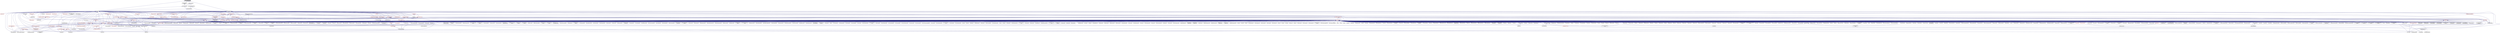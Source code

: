 digraph "function_registration.hpp"
{
  edge [fontname="Helvetica",fontsize="10",labelfontname="Helvetica",labelfontsize="10"];
  node [fontname="Helvetica",fontsize="10",shape=record];
  Node20 [label="function_registration.hpp",height=0.2,width=0.4,color="black", fillcolor="grey75", style="filled", fontcolor="black"];
  Node20 -> Node21 [dir="back",color="midnightblue",fontsize="10",style="solid",fontname="Helvetica"];
  Node21 [label="empty_function.hpp",height=0.2,width=0.4,color="black", fillcolor="white", style="filled",URL="$d6/d4d/empty__function_8hpp.html"];
  Node21 -> Node22 [dir="back",color="midnightblue",fontsize="10",style="solid",fontname="Helvetica"];
  Node22 [label="basic_function.hpp",height=0.2,width=0.4,color="black", fillcolor="white", style="filled",URL="$dc/da0/basic__function_8hpp.html"];
  Node22 -> Node23 [dir="back",color="midnightblue",fontsize="10",style="solid",fontname="Helvetica"];
  Node23 [label="function.hpp",height=0.2,width=0.4,color="black", fillcolor="white", style="filled",URL="$d7/d7c/function_8hpp.html"];
  Node23 -> Node24 [dir="back",color="midnightblue",fontsize="10",style="solid",fontname="Helvetica"];
  Node24 [label="write_functions.hpp",height=0.2,width=0.4,color="black", fillcolor="white", style="filled",URL="$dd/dad/write__functions_8hpp.html"];
  Node24 -> Node25 [dir="back",color="midnightblue",fontsize="10",style="solid",fontname="Helvetica"];
  Node25 [label="buffer.hpp",height=0.2,width=0.4,color="red", fillcolor="white", style="filled",URL="$da/d1d/buffer_8hpp.html"];
  Node25 -> Node27 [dir="back",color="midnightblue",fontsize="10",style="solid",fontname="Helvetica"];
  Node27 [label="output_stream.hpp",height=0.2,width=0.4,color="red", fillcolor="white", style="filled",URL="$d6/db5/output__stream_8hpp.html"];
  Node27 -> Node141 [dir="back",color="midnightblue",fontsize="10",style="solid",fontname="Helvetica"];
  Node141 [label="component_module.cpp",height=0.2,width=0.4,color="black", fillcolor="white", style="filled",URL="$da/d41/iostreams_2component__module_8cpp.html"];
  Node24 -> Node27 [dir="back",color="midnightblue",fontsize="10",style="solid",fontname="Helvetica"];
  Node23 -> Node146 [dir="back",color="midnightblue",fontsize="10",style="solid",fontname="Helvetica"];
  Node146 [label="hpx_fwd.hpp",height=0.2,width=0.4,color="black", fillcolor="white", style="filled",URL="$d5/d46/hpx__fwd_8hpp.html"];
  Node23 -> Node147 [dir="back",color="midnightblue",fontsize="10",style="solid",fontname="Helvetica"];
  Node147 [label="hpx_init.hpp",height=0.2,width=0.4,color="red", fillcolor="white", style="filled",URL="$d5/df5/hpx__init_8hpp.html"];
  Node147 -> Node148 [dir="back",color="midnightblue",fontsize="10",style="solid",fontname="Helvetica"];
  Node148 [label="1d_stencil_1.cpp",height=0.2,width=0.4,color="black", fillcolor="white", style="filled",URL="$d2/db1/1d__stencil__1_8cpp.html"];
  Node147 -> Node149 [dir="back",color="midnightblue",fontsize="10",style="solid",fontname="Helvetica"];
  Node149 [label="1d_stencil_2.cpp",height=0.2,width=0.4,color="black", fillcolor="white", style="filled",URL="$d3/dd1/1d__stencil__2_8cpp.html"];
  Node147 -> Node150 [dir="back",color="midnightblue",fontsize="10",style="solid",fontname="Helvetica"];
  Node150 [label="1d_stencil_3.cpp",height=0.2,width=0.4,color="black", fillcolor="white", style="filled",URL="$db/d19/1d__stencil__3_8cpp.html"];
  Node147 -> Node151 [dir="back",color="midnightblue",fontsize="10",style="solid",fontname="Helvetica"];
  Node151 [label="1d_stencil_4.cpp",height=0.2,width=0.4,color="black", fillcolor="white", style="filled",URL="$d1/d7d/1d__stencil__4_8cpp.html"];
  Node147 -> Node152 [dir="back",color="midnightblue",fontsize="10",style="solid",fontname="Helvetica"];
  Node152 [label="1d_stencil_4_parallel.cpp",height=0.2,width=0.4,color="black", fillcolor="white", style="filled",URL="$d6/d05/1d__stencil__4__parallel_8cpp.html"];
  Node147 -> Node153 [dir="back",color="midnightblue",fontsize="10",style="solid",fontname="Helvetica"];
  Node153 [label="1d_stencil_4_repart.cpp",height=0.2,width=0.4,color="black", fillcolor="white", style="filled",URL="$d0/d6b/1d__stencil__4__repart_8cpp.html"];
  Node147 -> Node154 [dir="back",color="midnightblue",fontsize="10",style="solid",fontname="Helvetica"];
  Node154 [label="1d_stencil_4_throttle.cpp",height=0.2,width=0.4,color="black", fillcolor="white", style="filled",URL="$d6/de5/1d__stencil__4__throttle_8cpp.html"];
  Node147 -> Node155 [dir="back",color="midnightblue",fontsize="10",style="solid",fontname="Helvetica"];
  Node155 [label="1d_stencil_5.cpp",height=0.2,width=0.4,color="black", fillcolor="white", style="filled",URL="$d7/d2a/1d__stencil__5_8cpp.html"];
  Node147 -> Node156 [dir="back",color="midnightblue",fontsize="10",style="solid",fontname="Helvetica"];
  Node156 [label="1d_stencil_6.cpp",height=0.2,width=0.4,color="black", fillcolor="white", style="filled",URL="$db/de7/1d__stencil__6_8cpp.html"];
  Node147 -> Node157 [dir="back",color="midnightblue",fontsize="10",style="solid",fontname="Helvetica"];
  Node157 [label="1d_stencil_7.cpp",height=0.2,width=0.4,color="black", fillcolor="white", style="filled",URL="$d4/d5a/1d__stencil__7_8cpp.html"];
  Node147 -> Node158 [dir="back",color="midnightblue",fontsize="10",style="solid",fontname="Helvetica"];
  Node158 [label="1d_stencil_8.cpp",height=0.2,width=0.4,color="black", fillcolor="white", style="filled",URL="$df/de0/1d__stencil__8_8cpp.html"];
  Node147 -> Node159 [dir="back",color="midnightblue",fontsize="10",style="solid",fontname="Helvetica"];
  Node159 [label="accumulator_client.cpp",height=0.2,width=0.4,color="black", fillcolor="white", style="filled",URL="$d7/dd0/accumulator__client_8cpp.html"];
  Node147 -> Node160 [dir="back",color="midnightblue",fontsize="10",style="solid",fontname="Helvetica"];
  Node160 [label="template_accumulator\l_client.cpp",height=0.2,width=0.4,color="black", fillcolor="white", style="filled",URL="$df/d93/template__accumulator__client_8cpp.html"];
  Node147 -> Node161 [dir="back",color="midnightblue",fontsize="10",style="solid",fontname="Helvetica"];
  Node161 [label="template_function_accumulator\l_client.cpp",height=0.2,width=0.4,color="black", fillcolor="white", style="filled",URL="$d0/dc6/template__function__accumulator__client_8cpp.html"];
  Node147 -> Node162 [dir="back",color="midnightblue",fontsize="10",style="solid",fontname="Helvetica"];
  Node162 [label="ag_client.cpp",height=0.2,width=0.4,color="black", fillcolor="white", style="filled",URL="$d4/d5d/ag__client_8cpp.html"];
  Node147 -> Node163 [dir="back",color="midnightblue",fontsize="10",style="solid",fontname="Helvetica"];
  Node163 [label="apex_balance.cpp",height=0.2,width=0.4,color="black", fillcolor="white", style="filled",URL="$d4/d8e/apex__balance_8cpp.html"];
  Node147 -> Node164 [dir="back",color="midnightblue",fontsize="10",style="solid",fontname="Helvetica"];
  Node164 [label="apex_fibonacci.cpp",height=0.2,width=0.4,color="black", fillcolor="white", style="filled",URL="$de/de1/apex__fibonacci_8cpp.html"];
  Node147 -> Node165 [dir="back",color="midnightblue",fontsize="10",style="solid",fontname="Helvetica"];
  Node165 [label="apex_policy_engine\l_active_thread_count.cpp",height=0.2,width=0.4,color="black", fillcolor="white", style="filled",URL="$d5/d01/apex__policy__engine__active__thread__count_8cpp.html"];
  Node147 -> Node166 [dir="back",color="midnightblue",fontsize="10",style="solid",fontname="Helvetica"];
  Node166 [label="apex_policy_engine\l_events.cpp",height=0.2,width=0.4,color="black", fillcolor="white", style="filled",URL="$df/d0f/apex__policy__engine__events_8cpp.html"];
  Node147 -> Node167 [dir="back",color="midnightblue",fontsize="10",style="solid",fontname="Helvetica"];
  Node167 [label="apex_policy_engine\l_periodic.cpp",height=0.2,width=0.4,color="black", fillcolor="white", style="filled",URL="$d5/d7b/apex__policy__engine__periodic_8cpp.html"];
  Node147 -> Node33 [dir="back",color="midnightblue",fontsize="10",style="solid",fontname="Helvetica"];
  Node33 [label="async_io_action.cpp",height=0.2,width=0.4,color="black", fillcolor="white", style="filled",URL="$d3/df5/async__io__action_8cpp.html"];
  Node147 -> Node34 [dir="back",color="midnightblue",fontsize="10",style="solid",fontname="Helvetica"];
  Node34 [label="async_io_external.cpp",height=0.2,width=0.4,color="black", fillcolor="white", style="filled",URL="$da/d9a/async__io__external_8cpp.html"];
  Node147 -> Node35 [dir="back",color="midnightblue",fontsize="10",style="solid",fontname="Helvetica"];
  Node35 [label="async_io_low_level.cpp",height=0.2,width=0.4,color="black", fillcolor="white", style="filled",URL="$dc/d10/async__io__low__level_8cpp.html"];
  Node147 -> Node36 [dir="back",color="midnightblue",fontsize="10",style="solid",fontname="Helvetica"];
  Node36 [label="async_io_simple.cpp",height=0.2,width=0.4,color="black", fillcolor="white", style="filled",URL="$da/db7/async__io__simple_8cpp.html"];
  Node147 -> Node168 [dir="back",color="midnightblue",fontsize="10",style="solid",fontname="Helvetica"];
  Node168 [label="hpx_thread_phase.cpp",height=0.2,width=0.4,color="black", fillcolor="white", style="filled",URL="$d5/dca/hpx__thread__phase_8cpp.html"];
  Node147 -> Node37 [dir="back",color="midnightblue",fontsize="10",style="solid",fontname="Helvetica"];
  Node37 [label="os_thread_num.cpp",height=0.2,width=0.4,color="black", fillcolor="white", style="filled",URL="$d2/dfb/os__thread__num_8cpp.html"];
  Node147 -> Node169 [dir="back",color="midnightblue",fontsize="10",style="solid",fontname="Helvetica"];
  Node169 [label="cancelable_action_client.cpp",height=0.2,width=0.4,color="black", fillcolor="white", style="filled",URL="$d1/db8/cancelable__action__client_8cpp.html"];
  Node147 -> Node170 [dir="back",color="midnightblue",fontsize="10",style="solid",fontname="Helvetica"];
  Node170 [label="cublas_matmul.cpp",height=0.2,width=0.4,color="black", fillcolor="white", style="filled",URL="$dd/d84/cublas__matmul_8cpp.html"];
  Node147 -> Node38 [dir="back",color="midnightblue",fontsize="10",style="solid",fontname="Helvetica"];
  Node38 [label="rnd_future_reduce.cpp",height=0.2,width=0.4,color="black", fillcolor="white", style="filled",URL="$d1/db5/rnd__future__reduce_8cpp.html"];
  Node147 -> Node171 [dir="back",color="midnightblue",fontsize="10",style="solid",fontname="Helvetica"];
  Node171 [label="heartbeat.cpp",height=0.2,width=0.4,color="black", fillcolor="white", style="filled",URL="$d8/d98/heartbeat_8cpp.html"];
  Node147 -> Node39 [dir="back",color="midnightblue",fontsize="10",style="solid",fontname="Helvetica"];
  Node39 [label="heartbeat_console.cpp",height=0.2,width=0.4,color="black", fillcolor="white", style="filled",URL="$da/de8/heartbeat__console_8cpp.html"];
  Node147 -> Node172 [dir="back",color="midnightblue",fontsize="10",style="solid",fontname="Helvetica"];
  Node172 [label="hello_world_client.cpp",height=0.2,width=0.4,color="black", fillcolor="white", style="filled",URL="$d5/da6/hello__world__client_8cpp.html"];
  Node147 -> Node173 [dir="back",color="midnightblue",fontsize="10",style="solid",fontname="Helvetica"];
  Node173 [label="interpolate1d_client.cpp",height=0.2,width=0.4,color="black", fillcolor="white", style="filled",URL="$d4/da6/interpolate1d__client_8cpp.html"];
  Node147 -> Node41 [dir="back",color="midnightblue",fontsize="10",style="solid",fontname="Helvetica"];
  Node41 [label="jacobi.cpp",height=0.2,width=0.4,color="black", fillcolor="white", style="filled",URL="$d2/d27/jacobi_8cpp.html"];
  Node147 -> Node174 [dir="back",color="midnightblue",fontsize="10",style="solid",fontname="Helvetica"];
  Node174 [label="jacobi.cpp",height=0.2,width=0.4,color="black", fillcolor="white", style="filled",URL="$d3/d44/smp_2jacobi_8cpp.html"];
  Node147 -> Node175 [dir="back",color="midnightblue",fontsize="10",style="solid",fontname="Helvetica"];
  Node175 [label="jacobi_nonuniform.cpp",height=0.2,width=0.4,color="black", fillcolor="white", style="filled",URL="$dd/ddc/jacobi__nonuniform_8cpp.html"];
  Node147 -> Node176 [dir="back",color="midnightblue",fontsize="10",style="solid",fontname="Helvetica"];
  Node176 [label="nqueen_client.cpp",height=0.2,width=0.4,color="black", fillcolor="white", style="filled",URL="$d3/d5e/nqueen__client_8cpp.html"];
  Node147 -> Node49 [dir="back",color="midnightblue",fontsize="10",style="solid",fontname="Helvetica"];
  Node49 [label="access_counter_set.cpp",height=0.2,width=0.4,color="black", fillcolor="white", style="filled",URL="$dc/d52/access__counter__set_8cpp.html"];
  Node147 -> Node177 [dir="back",color="midnightblue",fontsize="10",style="solid",fontname="Helvetica"];
  Node177 [label="simplest_performance\l_counter.cpp",height=0.2,width=0.4,color="black", fillcolor="white", style="filled",URL="$d4/d4e/simplest__performance__counter_8cpp.html"];
  Node147 -> Node178 [dir="back",color="midnightblue",fontsize="10",style="solid",fontname="Helvetica"];
  Node178 [label="sine_client.cpp",height=0.2,width=0.4,color="black", fillcolor="white", style="filled",URL="$db/d62/sine__client_8cpp.html"];
  Node147 -> Node179 [dir="back",color="midnightblue",fontsize="10",style="solid",fontname="Helvetica"];
  Node179 [label="qt.cpp",height=0.2,width=0.4,color="black", fillcolor="white", style="filled",URL="$df/d90/qt_8cpp.html"];
  Node147 -> Node180 [dir="back",color="midnightblue",fontsize="10",style="solid",fontname="Helvetica"];
  Node180 [label="queue_client.cpp",height=0.2,width=0.4,color="black", fillcolor="white", style="filled",URL="$d7/d96/queue__client_8cpp.html"];
  Node147 -> Node50 [dir="back",color="midnightblue",fontsize="10",style="solid",fontname="Helvetica"];
  Node50 [label="1d_wave_equation.cpp",height=0.2,width=0.4,color="black", fillcolor="white", style="filled",URL="$da/dab/1d__wave__equation_8cpp.html"];
  Node147 -> Node51 [dir="back",color="midnightblue",fontsize="10",style="solid",fontname="Helvetica"];
  Node51 [label="allow_unknown_options.cpp",height=0.2,width=0.4,color="black", fillcolor="white", style="filled",URL="$d9/dc9/allow__unknown__options_8cpp.html"];
  Node147 -> Node52 [dir="back",color="midnightblue",fontsize="10",style="solid",fontname="Helvetica"];
  Node52 [label="command_line_handling.cpp",height=0.2,width=0.4,color="black", fillcolor="white", style="filled",URL="$d4/d05/examples_2quickstart_2command__line__handling_8cpp.html"];
  Node147 -> Node181 [dir="back",color="midnightblue",fontsize="10",style="solid",fontname="Helvetica"];
  Node181 [label="composable_guard.cpp",height=0.2,width=0.4,color="black", fillcolor="white", style="filled",URL="$d3/d68/examples_2quickstart_2composable__guard_8cpp.html"];
  Node147 -> Node59 [dir="back",color="midnightblue",fontsize="10",style="solid",fontname="Helvetica"];
  Node59 [label="error_handling.cpp",height=0.2,width=0.4,color="black", fillcolor="white", style="filled",URL="$d9/d96/error__handling_8cpp.html"];
  Node147 -> Node182 [dir="back",color="midnightblue",fontsize="10",style="solid",fontname="Helvetica"];
  Node182 [label="factorial.cpp",height=0.2,width=0.4,color="black", fillcolor="white", style="filled",URL="$d9/d00/factorial_8cpp.html"];
  Node147 -> Node183 [dir="back",color="midnightblue",fontsize="10",style="solid",fontname="Helvetica"];
  Node183 [label="fibonacci.cpp",height=0.2,width=0.4,color="black", fillcolor="white", style="filled",URL="$d9/d89/fibonacci_8cpp.html"];
  Node147 -> Node184 [dir="back",color="midnightblue",fontsize="10",style="solid",fontname="Helvetica"];
  Node184 [label="fibonacci_await.cpp",height=0.2,width=0.4,color="black", fillcolor="white", style="filled",URL="$dc/d1c/fibonacci__await_8cpp.html"];
  Node147 -> Node185 [dir="back",color="midnightblue",fontsize="10",style="solid",fontname="Helvetica"];
  Node185 [label="fibonacci_dataflow.cpp",height=0.2,width=0.4,color="black", fillcolor="white", style="filled",URL="$df/d3d/fibonacci__dataflow_8cpp.html"];
  Node147 -> Node186 [dir="back",color="midnightblue",fontsize="10",style="solid",fontname="Helvetica"];
  Node186 [label="fibonacci_futures.cpp",height=0.2,width=0.4,color="black", fillcolor="white", style="filled",URL="$d6/de3/fibonacci__futures_8cpp.html"];
  Node147 -> Node187 [dir="back",color="midnightblue",fontsize="10",style="solid",fontname="Helvetica"];
  Node187 [label="fibonacci_futures_distributed.cpp",height=0.2,width=0.4,color="black", fillcolor="white", style="filled",URL="$d1/dc9/fibonacci__futures__distributed_8cpp.html"];
  Node147 -> Node188 [dir="back",color="midnightblue",fontsize="10",style="solid",fontname="Helvetica"];
  Node188 [label="fibonacci_one.cpp",height=0.2,width=0.4,color="black", fillcolor="white", style="filled",URL="$d8/d78/fibonacci__one_8cpp.html"];
  Node147 -> Node61 [dir="back",color="midnightblue",fontsize="10",style="solid",fontname="Helvetica"];
  Node61 [label="fractals.cpp",height=0.2,width=0.4,color="black", fillcolor="white", style="filled",URL="$d8/d58/fractals_8cpp.html"];
  Node147 -> Node62 [dir="back",color="midnightblue",fontsize="10",style="solid",fontname="Helvetica"];
  Node62 [label="fractals_executor.cpp",height=0.2,width=0.4,color="black", fillcolor="white", style="filled",URL="$d9/da9/fractals__executor_8cpp.html"];
  Node147 -> Node189 [dir="back",color="midnightblue",fontsize="10",style="solid",fontname="Helvetica"];
  Node189 [label="fractals_struct.cpp",height=0.2,width=0.4,color="black", fillcolor="white", style="filled",URL="$d8/d2f/fractals__struct_8cpp.html"];
  Node147 -> Node190 [dir="back",color="midnightblue",fontsize="10",style="solid",fontname="Helvetica"];
  Node190 [label="interest_calculator.cpp",height=0.2,width=0.4,color="black", fillcolor="white", style="filled",URL="$d2/d86/interest__calculator_8cpp.html"];
  Node147 -> Node191 [dir="back",color="midnightblue",fontsize="10",style="solid",fontname="Helvetica"];
  Node191 [label="latch_local.cpp",height=0.2,width=0.4,color="black", fillcolor="white", style="filled",URL="$dd/dd3/latch__local_8cpp.html"];
  Node147 -> Node192 [dir="back",color="midnightblue",fontsize="10",style="solid",fontname="Helvetica"];
  Node192 [label="latch_remote.cpp",height=0.2,width=0.4,color="black", fillcolor="white", style="filled",URL="$df/d59/latch__remote_8cpp.html"];
  Node147 -> Node193 [dir="back",color="midnightblue",fontsize="10",style="solid",fontname="Helvetica"];
  Node193 [label="non_atomic_rma.cpp",height=0.2,width=0.4,color="black", fillcolor="white", style="filled",URL="$d7/d8b/non__atomic__rma_8cpp.html"];
  Node147 -> Node194 [dir="back",color="midnightblue",fontsize="10",style="solid",fontname="Helvetica"];
  Node194 [label="partitioned_vector\l_spmd_foreach.cpp",height=0.2,width=0.4,color="black", fillcolor="white", style="filled",URL="$db/d7c/partitioned__vector__spmd__foreach_8cpp.html"];
  Node147 -> Node66 [dir="back",color="midnightblue",fontsize="10",style="solid",fontname="Helvetica"];
  Node66 [label="pingpong.cpp",height=0.2,width=0.4,color="black", fillcolor="white", style="filled",URL="$dd/d4d/pingpong_8cpp.html"];
  Node147 -> Node195 [dir="back",color="midnightblue",fontsize="10",style="solid",fontname="Helvetica"];
  Node195 [label="quicksort.cpp",height=0.2,width=0.4,color="black", fillcolor="white", style="filled",URL="$d3/d1e/quicksort_8cpp.html"];
  Node147 -> Node196 [dir="back",color="midnightblue",fontsize="10",style="solid",fontname="Helvetica"];
  Node196 [label="safe_object.cpp",height=0.2,width=0.4,color="black", fillcolor="white", style="filled",URL="$dd/d52/safe__object_8cpp.html"];
  Node147 -> Node68 [dir="back",color="midnightblue",fontsize="10",style="solid",fontname="Helvetica"];
  Node68 [label="sierpinski.cpp",height=0.2,width=0.4,color="black", fillcolor="white", style="filled",URL="$d3/d7e/sierpinski_8cpp.html"];
  Node147 -> Node71 [dir="back",color="midnightblue",fontsize="10",style="solid",fontname="Helvetica"];
  Node71 [label="sort_by_key_demo.cpp",height=0.2,width=0.4,color="black", fillcolor="white", style="filled",URL="$da/d20/sort__by__key__demo_8cpp.html"];
  Node147 -> Node72 [dir="back",color="midnightblue",fontsize="10",style="solid",fontname="Helvetica"];
  Node72 [label="timed_futures.cpp",height=0.2,width=0.4,color="black", fillcolor="white", style="filled",URL="$d6/d8d/timed__futures_8cpp.html"];
  Node147 -> Node197 [dir="back",color="midnightblue",fontsize="10",style="solid",fontname="Helvetica"];
  Node197 [label="timed_wake.cpp",height=0.2,width=0.4,color="black", fillcolor="white", style="filled",URL="$d8/df9/timed__wake_8cpp.html"];
  Node147 -> Node73 [dir="back",color="midnightblue",fontsize="10",style="solid",fontname="Helvetica"];
  Node73 [label="vector_counting_dotproduct.cpp",height=0.2,width=0.4,color="black", fillcolor="white", style="filled",URL="$df/de9/vector__counting__dotproduct_8cpp.html"];
  Node147 -> Node74 [dir="back",color="midnightblue",fontsize="10",style="solid",fontname="Helvetica"];
  Node74 [label="vector_zip_dotproduct.cpp",height=0.2,width=0.4,color="black", fillcolor="white", style="filled",URL="$dc/d18/vector__zip__dotproduct_8cpp.html"];
  Node147 -> Node198 [dir="back",color="midnightblue",fontsize="10",style="solid",fontname="Helvetica"];
  Node198 [label="wait_composition.cpp",height=0.2,width=0.4,color="black", fillcolor="white", style="filled",URL="$d6/d13/wait__composition_8cpp.html"];
  Node147 -> Node199 [dir="back",color="midnightblue",fontsize="10",style="solid",fontname="Helvetica"];
  Node199 [label="random_mem_access_client.cpp",height=0.2,width=0.4,color="black", fillcolor="white", style="filled",URL="$df/d1b/random__mem__access__client_8cpp.html"];
  Node147 -> Node75 [dir="back",color="midnightblue",fontsize="10",style="solid",fontname="Helvetica"];
  Node75 [label="oversubscribing_resource\l_partitioner.cpp",height=0.2,width=0.4,color="black", fillcolor="white", style="filled",URL="$dd/dee/oversubscribing__resource__partitioner_8cpp.html"];
  Node147 -> Node76 [dir="back",color="midnightblue",fontsize="10",style="solid",fontname="Helvetica"];
  Node76 [label="simple_resource_partitioner.cpp",height=0.2,width=0.4,color="black", fillcolor="white", style="filled",URL="$d5/df9/simple__resource__partitioner_8cpp.html"];
  Node147 -> Node200 [dir="back",color="midnightblue",fontsize="10",style="solid",fontname="Helvetica"];
  Node200 [label="sheneos_client.cpp",height=0.2,width=0.4,color="black", fillcolor="white", style="filled",URL="$d5/da5/sheneos__client_8cpp.html"];
  Node147 -> Node201 [dir="back",color="midnightblue",fontsize="10",style="solid",fontname="Helvetica"];
  Node201 [label="sheneos_compare.cpp",height=0.2,width=0.4,color="black", fillcolor="white", style="filled",URL="$dc/d11/sheneos__compare_8cpp.html"];
  Node147 -> Node202 [dir="back",color="midnightblue",fontsize="10",style="solid",fontname="Helvetica"];
  Node202 [label="sheneos_test.cpp",height=0.2,width=0.4,color="black", fillcolor="white", style="filled",URL="$d4/d6e/sheneos__test_8cpp.html"];
  Node147 -> Node203 [dir="back",color="midnightblue",fontsize="10",style="solid",fontname="Helvetica"];
  Node203 [label="spell_check_file.cpp",height=0.2,width=0.4,color="black", fillcolor="white", style="filled",URL="$df/df7/spell__check__file_8cpp.html"];
  Node147 -> Node204 [dir="back",color="midnightblue",fontsize="10",style="solid",fontname="Helvetica"];
  Node204 [label="spell_check_simple.cpp",height=0.2,width=0.4,color="black", fillcolor="white", style="filled",URL="$dd/d54/spell__check__simple_8cpp.html"];
  Node147 -> Node205 [dir="back",color="midnightblue",fontsize="10",style="solid",fontname="Helvetica"];
  Node205 [label="spin.cpp",height=0.2,width=0.4,color="black", fillcolor="white", style="filled",URL="$d7/df2/spin_8cpp.html"];
  Node147 -> Node206 [dir="back",color="midnightblue",fontsize="10",style="solid",fontname="Helvetica"];
  Node206 [label="throttle_client.cpp",height=0.2,width=0.4,color="black", fillcolor="white", style="filled",URL="$d0/db7/throttle__client_8cpp.html"];
  Node147 -> Node207 [dir="back",color="midnightblue",fontsize="10",style="solid",fontname="Helvetica"];
  Node207 [label="transpose_await.cpp",height=0.2,width=0.4,color="black", fillcolor="white", style="filled",URL="$de/d68/transpose__await_8cpp.html"];
  Node147 -> Node208 [dir="back",color="midnightblue",fontsize="10",style="solid",fontname="Helvetica"];
  Node208 [label="transpose_block.cpp",height=0.2,width=0.4,color="black", fillcolor="white", style="filled",URL="$d0/de1/transpose__block_8cpp.html"];
  Node147 -> Node209 [dir="back",color="midnightblue",fontsize="10",style="solid",fontname="Helvetica"];
  Node209 [label="transpose_block_numa.cpp",height=0.2,width=0.4,color="black", fillcolor="white", style="filled",URL="$dd/d3b/transpose__block__numa_8cpp.html"];
  Node147 -> Node210 [dir="back",color="midnightblue",fontsize="10",style="solid",fontname="Helvetica"];
  Node210 [label="transpose_serial.cpp",height=0.2,width=0.4,color="black", fillcolor="white", style="filled",URL="$db/d74/transpose__serial_8cpp.html"];
  Node147 -> Node211 [dir="back",color="midnightblue",fontsize="10",style="solid",fontname="Helvetica"];
  Node211 [label="transpose_serial_block.cpp",height=0.2,width=0.4,color="black", fillcolor="white", style="filled",URL="$d8/daa/transpose__serial__block_8cpp.html"];
  Node147 -> Node212 [dir="back",color="midnightblue",fontsize="10",style="solid",fontname="Helvetica"];
  Node212 [label="transpose_serial_vector.cpp",height=0.2,width=0.4,color="black", fillcolor="white", style="filled",URL="$d4/d04/transpose__serial__vector_8cpp.html"];
  Node147 -> Node213 [dir="back",color="midnightblue",fontsize="10",style="solid",fontname="Helvetica"];
  Node213 [label="transpose_smp.cpp",height=0.2,width=0.4,color="black", fillcolor="white", style="filled",URL="$d2/d99/transpose__smp_8cpp.html"];
  Node147 -> Node214 [dir="back",color="midnightblue",fontsize="10",style="solid",fontname="Helvetica"];
  Node214 [label="transpose_smp_block.cpp",height=0.2,width=0.4,color="black", fillcolor="white", style="filled",URL="$da/d4d/transpose__smp__block_8cpp.html"];
  Node147 -> Node78 [dir="back",color="midnightblue",fontsize="10",style="solid",fontname="Helvetica"];
  Node78 [label="simple_central_tuplespace\l_client.cpp",height=0.2,width=0.4,color="black", fillcolor="white", style="filled",URL="$d1/d7b/simple__central__tuplespace__client_8cpp.html"];
  Node147 -> Node215 [dir="back",color="midnightblue",fontsize="10",style="solid",fontname="Helvetica"];
  Node215 [label="hpx_init_impl.hpp",height=0.2,width=0.4,color="black", fillcolor="white", style="filled",URL="$d3/d6b/hpx__init__impl_8hpp.html"];
  Node215 -> Node147 [dir="back",color="midnightblue",fontsize="10",style="solid",fontname="Helvetica"];
  Node147 -> Node216 [dir="back",color="midnightblue",fontsize="10",style="solid",fontname="Helvetica"];
  Node216 [label="hpx_main.hpp",height=0.2,width=0.4,color="red", fillcolor="white", style="filled",URL="$df/d16/hpx__main_8hpp.html"];
  Node147 -> Node338 [dir="back",color="midnightblue",fontsize="10",style="solid",fontname="Helvetica"];
  Node338 [label="hpx_main_impl.hpp",height=0.2,width=0.4,color="red", fillcolor="white", style="filled",URL="$dc/dd2/hpx__main__impl_8hpp.html"];
  Node147 -> Node340 [dir="back",color="midnightblue",fontsize="10",style="solid",fontname="Helvetica"];
  Node340 [label="command_line_handling.hpp",height=0.2,width=0.4,color="red", fillcolor="white", style="filled",URL="$dc/dbc/command__line__handling_8hpp.html"];
  Node340 -> Node832 [dir="back",color="midnightblue",fontsize="10",style="solid",fontname="Helvetica"];
  Node832 [label="hpx_init.cpp",height=0.2,width=0.4,color="black", fillcolor="white", style="filled",URL="$d6/dfa/hpx__init_8cpp.html"];
  Node147 -> Node410 [dir="back",color="midnightblue",fontsize="10",style="solid",fontname="Helvetica"];
  Node410 [label="hpx_runtime.cpp",height=0.2,width=0.4,color="black", fillcolor="white", style="filled",URL="$d7/d1e/hpx__runtime_8cpp.html"];
  Node147 -> Node832 [dir="back",color="midnightblue",fontsize="10",style="solid",fontname="Helvetica"];
  Node147 -> Node863 [dir="back",color="midnightblue",fontsize="10",style="solid",fontname="Helvetica"];
  Node863 [label="hpx_main.cpp",height=0.2,width=0.4,color="black", fillcolor="white", style="filled",URL="$d3/d07/hpx__main_8cpp.html"];
  Node147 -> Node864 [dir="back",color="midnightblue",fontsize="10",style="solid",fontname="Helvetica"];
  Node864 [label="hpx_main_argc_argv.cpp",height=0.2,width=0.4,color="black", fillcolor="white", style="filled",URL="$d3/df2/hpx__main__argc__argv_8cpp.html"];
  Node147 -> Node865 [dir="back",color="midnightblue",fontsize="10",style="solid",fontname="Helvetica"];
  Node865 [label="hpx_main_variables\l_map.cpp",height=0.2,width=0.4,color="black", fillcolor="white", style="filled",URL="$d5/d75/hpx__main__variables__map_8cpp.html"];
  Node147 -> Node866 [dir="back",color="midnightblue",fontsize="10",style="solid",fontname="Helvetica"];
  Node866 [label="hpx_user_main.cpp",height=0.2,width=0.4,color="black", fillcolor="white", style="filled",URL="$d2/d68/hpx__user__main_8cpp.html"];
  Node147 -> Node867 [dir="back",color="midnightblue",fontsize="10",style="solid",fontname="Helvetica"];
  Node867 [label="hpx_user_main_argc\l_argv.cpp",height=0.2,width=0.4,color="black", fillcolor="white", style="filled",URL="$d2/d71/hpx__user__main__argc__argv_8cpp.html"];
  Node147 -> Node411 [dir="back",color="midnightblue",fontsize="10",style="solid",fontname="Helvetica"];
  Node411 [label="synchronize.cpp",height=0.2,width=0.4,color="black", fillcolor="white", style="filled",URL="$da/da2/synchronize_8cpp.html"];
  Node147 -> Node412 [dir="back",color="midnightblue",fontsize="10",style="solid",fontname="Helvetica"];
  Node412 [label="agas_cache_timings.cpp",height=0.2,width=0.4,color="black", fillcolor="white", style="filled",URL="$dd/d37/agas__cache__timings_8cpp.html"];
  Node147 -> Node413 [dir="back",color="midnightblue",fontsize="10",style="solid",fontname="Helvetica"];
  Node413 [label="async_overheads.cpp",height=0.2,width=0.4,color="black", fillcolor="white", style="filled",URL="$de/da6/async__overheads_8cpp.html"];
  Node147 -> Node414 [dir="back",color="midnightblue",fontsize="10",style="solid",fontname="Helvetica"];
  Node414 [label="coroutines_call_overhead.cpp",height=0.2,width=0.4,color="black", fillcolor="white", style="filled",URL="$da/d1e/coroutines__call__overhead_8cpp.html"];
  Node147 -> Node79 [dir="back",color="midnightblue",fontsize="10",style="solid",fontname="Helvetica"];
  Node79 [label="foreach_scaling.cpp",height=0.2,width=0.4,color="black", fillcolor="white", style="filled",URL="$d4/d94/foreach__scaling_8cpp.html"];
  Node147 -> Node80 [dir="back",color="midnightblue",fontsize="10",style="solid",fontname="Helvetica"];
  Node80 [label="future_overhead.cpp",height=0.2,width=0.4,color="black", fillcolor="white", style="filled",URL="$d3/d79/future__overhead_8cpp.html"];
  Node147 -> Node81 [dir="back",color="midnightblue",fontsize="10",style="solid",fontname="Helvetica"];
  Node81 [label="hpx_heterogeneous_timed\l_task_spawn.cpp",height=0.2,width=0.4,color="black", fillcolor="white", style="filled",URL="$dd/d27/hpx__heterogeneous__timed__task__spawn_8cpp.html"];
  Node147 -> Node82 [dir="back",color="midnightblue",fontsize="10",style="solid",fontname="Helvetica"];
  Node82 [label="hpx_homogeneous_timed\l_task_spawn_executors.cpp",height=0.2,width=0.4,color="black", fillcolor="white", style="filled",URL="$d1/d3b/hpx__homogeneous__timed__task__spawn__executors_8cpp.html"];
  Node147 -> Node416 [dir="back",color="midnightblue",fontsize="10",style="solid",fontname="Helvetica"];
  Node416 [label="htts2_hpx.cpp",height=0.2,width=0.4,color="black", fillcolor="white", style="filled",URL="$d2/daf/htts2__hpx_8cpp.html"];
  Node147 -> Node83 [dir="back",color="midnightblue",fontsize="10",style="solid",fontname="Helvetica"];
  Node83 [label="parent_vs_child_stealing.cpp",height=0.2,width=0.4,color="black", fillcolor="white", style="filled",URL="$d2/d07/parent__vs__child__stealing_8cpp.html"];
  Node147 -> Node84 [dir="back",color="midnightblue",fontsize="10",style="solid",fontname="Helvetica"];
  Node84 [label="partitioned_vector\l_foreach.cpp",height=0.2,width=0.4,color="black", fillcolor="white", style="filled",URL="$df/d5f/partitioned__vector__foreach_8cpp.html"];
  Node147 -> Node85 [dir="back",color="midnightblue",fontsize="10",style="solid",fontname="Helvetica"];
  Node85 [label="serialization_overhead.cpp",height=0.2,width=0.4,color="black", fillcolor="white", style="filled",URL="$d3/df8/serialization__overhead_8cpp.html"];
  Node147 -> Node86 [dir="back",color="midnightblue",fontsize="10",style="solid",fontname="Helvetica"];
  Node86 [label="sizeof.cpp",height=0.2,width=0.4,color="black", fillcolor="white", style="filled",URL="$d3/d0f/sizeof_8cpp.html"];
  Node147 -> Node88 [dir="back",color="midnightblue",fontsize="10",style="solid",fontname="Helvetica"];
  Node88 [label="spinlock_overhead1.cpp",height=0.2,width=0.4,color="black", fillcolor="white", style="filled",URL="$d0/d32/spinlock__overhead1_8cpp.html"];
  Node147 -> Node89 [dir="back",color="midnightblue",fontsize="10",style="solid",fontname="Helvetica"];
  Node89 [label="spinlock_overhead2.cpp",height=0.2,width=0.4,color="black", fillcolor="white", style="filled",URL="$de/d55/spinlock__overhead2_8cpp.html"];
  Node147 -> Node90 [dir="back",color="midnightblue",fontsize="10",style="solid",fontname="Helvetica"];
  Node90 [label="stencil3_iterators.cpp",height=0.2,width=0.4,color="black", fillcolor="white", style="filled",URL="$db/d9e/stencil3__iterators_8cpp.html"];
  Node147 -> Node91 [dir="back",color="midnightblue",fontsize="10",style="solid",fontname="Helvetica"];
  Node91 [label="stream.cpp",height=0.2,width=0.4,color="black", fillcolor="white", style="filled",URL="$da/d5f/stream_8cpp.html"];
  Node147 -> Node417 [dir="back",color="midnightblue",fontsize="10",style="solid",fontname="Helvetica"];
  Node417 [label="timed_task_spawn.cpp",height=0.2,width=0.4,color="black", fillcolor="white", style="filled",URL="$df/de1/timed__task__spawn_8cpp.html"];
  Node147 -> Node92 [dir="back",color="midnightblue",fontsize="10",style="solid",fontname="Helvetica"];
  Node92 [label="transform_reduce_binary\l_scaling.cpp",height=0.2,width=0.4,color="black", fillcolor="white", style="filled",URL="$d1/dae/transform__reduce__binary__scaling_8cpp.html"];
  Node147 -> Node93 [dir="back",color="midnightblue",fontsize="10",style="solid",fontname="Helvetica"];
  Node93 [label="transform_reduce_scaling.cpp",height=0.2,width=0.4,color="black", fillcolor="white", style="filled",URL="$db/d2a/transform__reduce__scaling_8cpp.html"];
  Node147 -> Node94 [dir="back",color="midnightblue",fontsize="10",style="solid",fontname="Helvetica"];
  Node94 [label="wait_all_timings.cpp",height=0.2,width=0.4,color="black", fillcolor="white", style="filled",URL="$d5/da1/wait__all__timings_8cpp.html"];
  Node147 -> Node95 [dir="back",color="midnightblue",fontsize="10",style="solid",fontname="Helvetica"];
  Node95 [label="minmax_element_performance.cpp",height=0.2,width=0.4,color="black", fillcolor="white", style="filled",URL="$d9/d93/minmax__element__performance_8cpp.html"];
  Node147 -> Node418 [dir="back",color="midnightblue",fontsize="10",style="solid",fontname="Helvetica"];
  Node418 [label="barrier_performance.cpp",height=0.2,width=0.4,color="black", fillcolor="white", style="filled",URL="$d6/d6c/barrier__performance_8cpp.html"];
  Node147 -> Node143 [dir="back",color="midnightblue",fontsize="10",style="solid",fontname="Helvetica"];
  Node143 [label="network_storage.cpp",height=0.2,width=0.4,color="black", fillcolor="white", style="filled",URL="$db/daa/network__storage_8cpp.html"];
  Node147 -> Node144 [dir="back",color="midnightblue",fontsize="10",style="solid",fontname="Helvetica"];
  Node144 [label="simple_profiler.hpp",height=0.2,width=0.4,color="black", fillcolor="white", style="filled",URL="$d8/d02/simple__profiler_8hpp.html"];
  Node144 -> Node143 [dir="back",color="midnightblue",fontsize="10",style="solid",fontname="Helvetica"];
  Node147 -> Node868 [dir="back",color="midnightblue",fontsize="10",style="solid",fontname="Helvetica"];
  Node868 [label="osu_base.cpp",height=0.2,width=0.4,color="black", fillcolor="white", style="filled",URL="$d2/d45/osu__base_8cpp.html"];
  Node147 -> Node96 [dir="back",color="midnightblue",fontsize="10",style="solid",fontname="Helvetica"];
  Node96 [label="osu_bcast.cpp",height=0.2,width=0.4,color="black", fillcolor="white", style="filled",URL="$d3/dca/osu__bcast_8cpp.html"];
  Node147 -> Node101 [dir="back",color="midnightblue",fontsize="10",style="solid",fontname="Helvetica"];
  Node101 [label="osu_scatter.cpp",height=0.2,width=0.4,color="black", fillcolor="white", style="filled",URL="$d4/d4c/osu__scatter_8cpp.html"];
  Node147 -> Node102 [dir="back",color="midnightblue",fontsize="10",style="solid",fontname="Helvetica"];
  Node102 [label="pingpong_performance.cpp",height=0.2,width=0.4,color="black", fillcolor="white", style="filled",URL="$de/d03/pingpong__performance_8cpp.html"];
  Node147 -> Node419 [dir="back",color="midnightblue",fontsize="10",style="solid",fontname="Helvetica"];
  Node419 [label="benchmark_is_heap.cpp",height=0.2,width=0.4,color="black", fillcolor="white", style="filled",URL="$da/d4f/benchmark__is__heap_8cpp.html"];
  Node147 -> Node420 [dir="back",color="midnightblue",fontsize="10",style="solid",fontname="Helvetica"];
  Node420 [label="benchmark_is_heap_until.cpp",height=0.2,width=0.4,color="black", fillcolor="white", style="filled",URL="$dc/df5/benchmark__is__heap__until_8cpp.html"];
  Node147 -> Node421 [dir="back",color="midnightblue",fontsize="10",style="solid",fontname="Helvetica"];
  Node421 [label="benchmark_merge.cpp",height=0.2,width=0.4,color="black", fillcolor="white", style="filled",URL="$dd/d49/benchmark__merge_8cpp.html"];
  Node147 -> Node422 [dir="back",color="midnightblue",fontsize="10",style="solid",fontname="Helvetica"];
  Node422 [label="benchmark_partition.cpp",height=0.2,width=0.4,color="black", fillcolor="white", style="filled",URL="$d9/d88/benchmark__partition_8cpp.html"];
  Node147 -> Node423 [dir="back",color="midnightblue",fontsize="10",style="solid",fontname="Helvetica"];
  Node423 [label="benchmark_partition\l_copy.cpp",height=0.2,width=0.4,color="black", fillcolor="white", style="filled",URL="$d3/d0e/benchmark__partition__copy_8cpp.html"];
  Node147 -> Node424 [dir="back",color="midnightblue",fontsize="10",style="solid",fontname="Helvetica"];
  Node424 [label="benchmark_unique_copy.cpp",height=0.2,width=0.4,color="black", fillcolor="white", style="filled",URL="$d9/d53/benchmark__unique__copy_8cpp.html"];
  Node147 -> Node789 [dir="back",color="midnightblue",fontsize="10",style="solid",fontname="Helvetica"];
  Node789 [label="component_action_move\l_semantics.cpp",height=0.2,width=0.4,color="black", fillcolor="white", style="filled",URL="$d4/d20/component__action__move__semantics_8cpp.html"];
  Node147 -> Node869 [dir="back",color="midnightblue",fontsize="10",style="solid",fontname="Helvetica"];
  Node869 [label="make_continuation_1615.cpp",height=0.2,width=0.4,color="black", fillcolor="white", style="filled",URL="$d4/d2c/make__continuation__1615_8cpp.html"];
  Node147 -> Node870 [dir="back",color="midnightblue",fontsize="10",style="solid",fontname="Helvetica"];
  Node870 [label="plain_action_1550.cpp",height=0.2,width=0.4,color="black", fillcolor="white", style="filled",URL="$d0/dff/plain__action__1550_8cpp.html"];
  Node147 -> Node718 [dir="back",color="midnightblue",fontsize="10",style="solid",fontname="Helvetica"];
  Node718 [label="plain_action_move_semantics.cpp",height=0.2,width=0.4,color="black", fillcolor="white", style="filled",URL="$db/d0f/plain__action__move__semantics_8cpp.html"];
  Node147 -> Node427 [dir="back",color="midnightblue",fontsize="10",style="solid",fontname="Helvetica"];
  Node427 [label="duplicate_id_registration\l_1596.cpp",height=0.2,width=0.4,color="black", fillcolor="white", style="filled",URL="$db/d8d/duplicate__id__registration__1596_8cpp.html"];
  Node147 -> Node428 [dir="back",color="midnightblue",fontsize="10",style="solid",fontname="Helvetica"];
  Node428 [label="pass_by_value_id_type\l_action.cpp",height=0.2,width=0.4,color="black", fillcolor="white", style="filled",URL="$d0/de6/pass__by__value__id__type__action_8cpp.html"];
  Node147 -> Node429 [dir="back",color="midnightblue",fontsize="10",style="solid",fontname="Helvetica"];
  Node429 [label="register_with_basename\l_1804.cpp",height=0.2,width=0.4,color="black", fillcolor="white", style="filled",URL="$db/d95/register__with__basename__1804_8cpp.html"];
  Node147 -> Node430 [dir="back",color="midnightblue",fontsize="10",style="solid",fontname="Helvetica"];
  Node430 [label="send_gid_keep_component\l_1624.cpp",height=0.2,width=0.4,color="black", fillcolor="white", style="filled",URL="$d9/d49/send__gid__keep__component__1624_8cpp.html"];
  Node147 -> Node438 [dir="back",color="midnightblue",fontsize="10",style="solid",fontname="Helvetica"];
  Node438 [label="main.cc",height=0.2,width=0.4,color="black", fillcolor="white", style="filled",URL="$d9/d0f/main_8cc.html"];
  Node147 -> Node104 [dir="back",color="midnightblue",fontsize="10",style="solid",fontname="Helvetica"];
  Node104 [label="client_1950.cpp",height=0.2,width=0.4,color="black", fillcolor="white", style="filled",URL="$d0/d79/client__1950_8cpp.html"];
  Node147 -> Node440 [dir="back",color="midnightblue",fontsize="10",style="solid",fontname="Helvetica"];
  Node440 [label="commandline_options\l_1437.cpp",height=0.2,width=0.4,color="black", fillcolor="white", style="filled",URL="$d5/dbd/commandline__options__1437_8cpp.html"];
  Node147 -> Node794 [dir="back",color="midnightblue",fontsize="10",style="solid",fontname="Helvetica"];
  Node794 [label="create_n_components\l_2323.cpp",height=0.2,width=0.4,color="black", fillcolor="white", style="filled",URL="$d9/d8c/create__n__components__2323_8cpp.html"];
  Node147 -> Node795 [dir="back",color="midnightblue",fontsize="10",style="solid",fontname="Helvetica"];
  Node795 [label="create_remote_component\l_2334.cpp",height=0.2,width=0.4,color="black", fillcolor="white", style="filled",URL="$de/d8c/create__remote__component__2334_8cpp.html"];
  Node147 -> Node441 [dir="back",color="midnightblue",fontsize="10",style="solid",fontname="Helvetica"];
  Node441 [label="moveonly_constructor\l_arguments_1405.cpp",height=0.2,width=0.4,color="black", fillcolor="white", style="filled",URL="$d3/dcf/moveonly__constructor__arguments__1405_8cpp.html"];
  Node147 -> Node442 [dir="back",color="midnightblue",fontsize="10",style="solid",fontname="Helvetica"];
  Node442 [label="partitioned_vector\l_2201.cpp",height=0.2,width=0.4,color="black", fillcolor="white", style="filled",URL="$dc/d39/partitioned__vector__2201_8cpp.html"];
  Node147 -> Node796 [dir="back",color="midnightblue",fontsize="10",style="solid",fontname="Helvetica"];
  Node796 [label="returned_client_2150.cpp",height=0.2,width=0.4,color="black", fillcolor="white", style="filled",URL="$d6/d08/returned__client__2150_8cpp.html"];
  Node147 -> Node871 [dir="back",color="midnightblue",fontsize="10",style="solid",fontname="Helvetica"];
  Node871 [label="for_each_value_proxy.cpp",height=0.2,width=0.4,color="black", fillcolor="white", style="filled",URL="$d1/d78/for__each__value__proxy_8cpp.html"];
  Node147 -> Node443 [dir="back",color="midnightblue",fontsize="10",style="solid",fontname="Helvetica"];
  Node443 [label="dynamic_counters_loaded\l_1508.cpp",height=0.2,width=0.4,color="black", fillcolor="white", style="filled",URL="$db/d58/dynamic__counters__loaded__1508_8cpp.html"];
  Node147 -> Node444 [dir="back",color="midnightblue",fontsize="10",style="solid",fontname="Helvetica"];
  Node444 [label="id_type_ref_counting\l_1032.cpp",height=0.2,width=0.4,color="black", fillcolor="white", style="filled",URL="$d8/dfd/id__type__ref__counting__1032_8cpp.html"];
  Node147 -> Node105 [dir="back",color="midnightblue",fontsize="10",style="solid",fontname="Helvetica"];
  Node105 [label="lost_output_2236.cpp",height=0.2,width=0.4,color="black", fillcolor="white", style="filled",URL="$db/dd0/lost__output__2236_8cpp.html"];
  Node147 -> Node106 [dir="back",color="midnightblue",fontsize="10",style="solid",fontname="Helvetica"];
  Node106 [label="no_output_1173.cpp",height=0.2,width=0.4,color="black", fillcolor="white", style="filled",URL="$de/d67/no__output__1173_8cpp.html"];
  Node147 -> Node445 [dir="back",color="midnightblue",fontsize="10",style="solid",fontname="Helvetica"];
  Node445 [label="after_588.cpp",height=0.2,width=0.4,color="black", fillcolor="white", style="filled",URL="$dc/dc0/after__588_8cpp.html"];
  Node147 -> Node797 [dir="back",color="midnightblue",fontsize="10",style="solid",fontname="Helvetica"];
  Node797 [label="async_action_1813.cpp",height=0.2,width=0.4,color="black", fillcolor="white", style="filled",URL="$db/de6/async__action__1813_8cpp.html"];
  Node147 -> Node872 [dir="back",color="midnightblue",fontsize="10",style="solid",fontname="Helvetica"];
  Node872 [label="async_callback_non\l_deduced_context.cpp",height=0.2,width=0.4,color="black", fillcolor="white", style="filled",URL="$dc/dbb/async__callback__non__deduced__context_8cpp.html"];
  Node147 -> Node873 [dir="back",color="midnightblue",fontsize="10",style="solid",fontname="Helvetica"];
  Node873 [label="broadcast_unwrap_future\l_2885.cpp",height=0.2,width=0.4,color="black", fillcolor="white", style="filled",URL="$da/df6/broadcast__unwrap__future__2885_8cpp.html"];
  Node147 -> Node874 [dir="back",color="midnightblue",fontsize="10",style="solid",fontname="Helvetica"];
  Node874 [label="broadcast_wait_for\l_2822.cpp",height=0.2,width=0.4,color="black", fillcolor="white", style="filled",URL="$dd/de7/broadcast__wait__for__2822_8cpp.html"];
  Node147 -> Node446 [dir="back",color="midnightblue",fontsize="10",style="solid",fontname="Helvetica"];
  Node446 [label="channel_register_as\l_2722.cpp",height=0.2,width=0.4,color="black", fillcolor="white", style="filled",URL="$d4/d98/channel__register__as__2722_8cpp.html"];
  Node147 -> Node750 [dir="back",color="midnightblue",fontsize="10",style="solid",fontname="Helvetica"];
  Node750 [label="dataflow_791.cpp",height=0.2,width=0.4,color="black", fillcolor="white", style="filled",URL="$d6/da1/dataflow__791_8cpp.html"];
  Node147 -> Node447 [dir="back",color="midnightblue",fontsize="10",style="solid",fontname="Helvetica"];
  Node447 [label="dataflow_action_2008.cpp",height=0.2,width=0.4,color="black", fillcolor="white", style="filled",URL="$da/dad/dataflow__action__2008_8cpp.html"];
  Node147 -> Node719 [dir="back",color="midnightblue",fontsize="10",style="solid",fontname="Helvetica"];
  Node719 [label="future_hang_on_get\l_629.cpp",height=0.2,width=0.4,color="black", fillcolor="white", style="filled",URL="$d6/dfd/future__hang__on__get__629_8cpp.html"];
  Node147 -> Node720 [dir="back",color="midnightblue",fontsize="10",style="solid",fontname="Helvetica"];
  Node720 [label="future_hang_on_then\l_629.cpp",height=0.2,width=0.4,color="black", fillcolor="white", style="filled",URL="$d1/ddc/future__hang__on__then__629_8cpp.html"];
  Node147 -> Node721 [dir="back",color="midnightblue",fontsize="10",style="solid",fontname="Helvetica"];
  Node721 [label="future_hang_on_wait\l_with_callback_629.cpp",height=0.2,width=0.4,color="black", fillcolor="white", style="filled",URL="$d0/d0e/future__hang__on__wait__with__callback__629_8cpp.html"];
  Node147 -> Node724 [dir="back",color="midnightblue",fontsize="10",style="solid",fontname="Helvetica"];
  Node724 [label="future_timed_wait_1025.cpp",height=0.2,width=0.4,color="black", fillcolor="white", style="filled",URL="$de/d7d/future__timed__wait__1025_8cpp.html"];
  Node147 -> Node448 [dir="back",color="midnightblue",fontsize="10",style="solid",fontname="Helvetica"];
  Node448 [label="lifetime_588_1.cpp",height=0.2,width=0.4,color="black", fillcolor="white", style="filled",URL="$de/d75/lifetime__588__1_8cpp.html"];
  Node147 -> Node449 [dir="back",color="midnightblue",fontsize="10",style="solid",fontname="Helvetica"];
  Node449 [label="multiple_gather_ops\l_2001.cpp",height=0.2,width=0.4,color="black", fillcolor="white", style="filled",URL="$d3/d95/multiple__gather__ops__2001_8cpp.html"];
  Node147 -> Node450 [dir="back",color="midnightblue",fontsize="10",style="solid",fontname="Helvetica"];
  Node450 [label="promise_leak_996.cpp",height=0.2,width=0.4,color="black", fillcolor="white", style="filled",URL="$d0/d7e/promise__leak__996_8cpp.html"];
  Node147 -> Node451 [dir="back",color="midnightblue",fontsize="10",style="solid",fontname="Helvetica"];
  Node451 [label="receive_buffer_1733.cpp",height=0.2,width=0.4,color="black", fillcolor="white", style="filled",URL="$d1/d0e/receive__buffer__1733_8cpp.html"];
  Node147 -> Node452 [dir="back",color="midnightblue",fontsize="10",style="solid",fontname="Helvetica"];
  Node452 [label="split_future_2246.cpp",height=0.2,width=0.4,color="black", fillcolor="white", style="filled",URL="$db/d2b/split__future__2246_8cpp.html"];
  Node147 -> Node110 [dir="back",color="midnightblue",fontsize="10",style="solid",fontname="Helvetica"];
  Node110 [label="wait_all_hang_1946.cpp",height=0.2,width=0.4,color="black", fillcolor="white", style="filled",URL="$d5/d69/wait__all__hang__1946_8cpp.html"];
  Node147 -> Node453 [dir="back",color="midnightblue",fontsize="10",style="solid",fontname="Helvetica"];
  Node453 [label="wait_for_1751.cpp",height=0.2,width=0.4,color="black", fillcolor="white", style="filled",URL="$d9/d48/wait__for__1751_8cpp.html"];
  Node147 -> Node454 [dir="back",color="midnightblue",fontsize="10",style="solid",fontname="Helvetica"];
  Node454 [label="multiple_init.cpp",height=0.2,width=0.4,color="black", fillcolor="white", style="filled",URL="$df/d43/multiple__init_8cpp.html"];
  Node147 -> Node875 [dir="back",color="midnightblue",fontsize="10",style="solid",fontname="Helvetica"];
  Node875 [label="lambda_arguments_2403.cpp",height=0.2,width=0.4,color="black", fillcolor="white", style="filled",URL="$d9/d6a/lambda__arguments__2403_8cpp.html"];
  Node147 -> Node876 [dir="back",color="midnightblue",fontsize="10",style="solid",fontname="Helvetica"];
  Node876 [label="lambda_return_type\l_2402.cpp",height=0.2,width=0.4,color="black", fillcolor="white", style="filled",URL="$dc/d13/lambda__return__type__2402_8cpp.html"];
  Node147 -> Node455 [dir="back",color="midnightblue",fontsize="10",style="solid",fontname="Helvetica"];
  Node455 [label="is_executor_1691.cpp",height=0.2,width=0.4,color="black", fillcolor="white", style="filled",URL="$d2/d1e/is__executor__1691_8cpp.html"];
  Node147 -> Node456 [dir="back",color="midnightblue",fontsize="10",style="solid",fontname="Helvetica"];
  Node456 [label="for_each_annotated\l_function.cpp",height=0.2,width=0.4,color="black", fillcolor="white", style="filled",URL="$d5/dbf/for__each__annotated__function_8cpp.html"];
  Node147 -> Node457 [dir="back",color="midnightblue",fontsize="10",style="solid",fontname="Helvetica"];
  Node457 [label="for_loop_2281.cpp",height=0.2,width=0.4,color="black", fillcolor="white", style="filled",URL="$de/d36/for__loop__2281_8cpp.html"];
  Node147 -> Node458 [dir="back",color="midnightblue",fontsize="10",style="solid",fontname="Helvetica"];
  Node458 [label="minimal_findend.cpp",height=0.2,width=0.4,color="black", fillcolor="white", style="filled",URL="$da/d34/minimal__findend_8cpp.html"];
  Node147 -> Node459 [dir="back",color="midnightblue",fontsize="10",style="solid",fontname="Helvetica"];
  Node459 [label="scan_different_inits.cpp",height=0.2,width=0.4,color="black", fillcolor="white", style="filled",URL="$d6/d4b/scan__different__inits_8cpp.html"];
  Node147 -> Node460 [dir="back",color="midnightblue",fontsize="10",style="solid",fontname="Helvetica"];
  Node460 [label="scan_non_commutative.cpp",height=0.2,width=0.4,color="black", fillcolor="white", style="filled",URL="$d8/de4/scan__non__commutative_8cpp.html"];
  Node147 -> Node461 [dir="back",color="midnightblue",fontsize="10",style="solid",fontname="Helvetica"];
  Node461 [label="scan_shortlength.cpp",height=0.2,width=0.4,color="black", fillcolor="white", style="filled",URL="$de/d75/scan__shortlength_8cpp.html"];
  Node147 -> Node462 [dir="back",color="midnightblue",fontsize="10",style="solid",fontname="Helvetica"];
  Node462 [label="search_zerolength.cpp",height=0.2,width=0.4,color="black", fillcolor="white", style="filled",URL="$d0/d9f/search__zerolength_8cpp.html"];
  Node147 -> Node463 [dir="back",color="midnightblue",fontsize="10",style="solid",fontname="Helvetica"];
  Node463 [label="static_chunker_2282.cpp",height=0.2,width=0.4,color="black", fillcolor="white", style="filled",URL="$d5/d52/static__chunker__2282_8cpp.html"];
  Node147 -> Node877 [dir="back",color="midnightblue",fontsize="10",style="solid",fontname="Helvetica"];
  Node877 [label="discover_counters_1787.cpp",height=0.2,width=0.4,color="black", fillcolor="white", style="filled",URL="$d0/d7f/discover__counters__1787_8cpp.html"];
  Node147 -> Node464 [dir="back",color="midnightblue",fontsize="10",style="solid",fontname="Helvetica"];
  Node464 [label="papi_counters_active\l_interface.cpp",height=0.2,width=0.4,color="black", fillcolor="white", style="filled",URL="$db/dd5/papi__counters__active__interface_8cpp.html"];
  Node147 -> Node465 [dir="back",color="midnightblue",fontsize="10",style="solid",fontname="Helvetica"];
  Node465 [label="papi_counters_basic\l_functions.cpp",height=0.2,width=0.4,color="black", fillcolor="white", style="filled",URL="$da/dc8/papi__counters__basic__functions_8cpp.html"];
  Node147 -> Node466 [dir="back",color="midnightblue",fontsize="10",style="solid",fontname="Helvetica"];
  Node466 [label="papi_counters_segfault\l_1890.cpp",height=0.2,width=0.4,color="black", fillcolor="white", style="filled",URL="$df/d76/papi__counters__segfault__1890_8cpp.html"];
  Node147 -> Node467 [dir="back",color="midnightblue",fontsize="10",style="solid",fontname="Helvetica"];
  Node467 [label="uptime_1737.cpp",height=0.2,width=0.4,color="black", fillcolor="white", style="filled",URL="$d7/d12/uptime__1737_8cpp.html"];
  Node147 -> Node468 [dir="back",color="midnightblue",fontsize="10",style="solid",fontname="Helvetica"];
  Node468 [label="block_os_threads_1036.cpp",height=0.2,width=0.4,color="black", fillcolor="white", style="filled",URL="$d7/d92/block__os__threads__1036_8cpp.html"];
  Node147 -> Node469 [dir="back",color="midnightblue",fontsize="10",style="solid",fontname="Helvetica"];
  Node469 [label="resume_priority.cpp",height=0.2,width=0.4,color="black", fillcolor="white", style="filled",URL="$de/d5e/resume__priority_8cpp.html"];
  Node147 -> Node470 [dir="back",color="midnightblue",fontsize="10",style="solid",fontname="Helvetica"];
  Node470 [label="thread_rescheduling.cpp",height=0.2,width=0.4,color="black", fillcolor="white", style="filled",URL="$d6/d6d/thread__rescheduling_8cpp.html"];
  Node147 -> Node471 [dir="back",color="midnightblue",fontsize="10",style="solid",fontname="Helvetica"];
  Node471 [label="thread_suspend_duration.cpp",height=0.2,width=0.4,color="black", fillcolor="white", style="filled",URL="$db/d59/thread__suspend__duration_8cpp.html"];
  Node147 -> Node472 [dir="back",color="midnightblue",fontsize="10",style="solid",fontname="Helvetica"];
  Node472 [label="thread_suspend_pending.cpp",height=0.2,width=0.4,color="black", fillcolor="white", style="filled",URL="$de/d29/thread__suspend__pending_8cpp.html"];
  Node147 -> Node473 [dir="back",color="midnightblue",fontsize="10",style="solid",fontname="Helvetica"];
  Node473 [label="threads_all_1422.cpp",height=0.2,width=0.4,color="black", fillcolor="white", style="filled",URL="$d2/d38/threads__all__1422_8cpp.html"];
  Node147 -> Node878 [dir="back",color="midnightblue",fontsize="10",style="solid",fontname="Helvetica"];
  Node878 [label="is_callable_1179.cpp",height=0.2,width=0.4,color="black", fillcolor="white", style="filled",URL="$dc/d4b/is__callable__1179_8cpp.html"];
  Node147 -> Node474 [dir="back",color="midnightblue",fontsize="10",style="solid",fontname="Helvetica"];
  Node474 [label="unhandled_exception\l_582.cpp",height=0.2,width=0.4,color="black", fillcolor="white", style="filled",URL="$d9/d1e/unhandled__exception__582_8cpp.html"];
  Node147 -> Node879 [dir="back",color="midnightblue",fontsize="10",style="solid",fontname="Helvetica"];
  Node879 [label="command_line_arguments\l_706.cpp",height=0.2,width=0.4,color="black", fillcolor="white", style="filled",URL="$d4/d9b/command__line__arguments__706_8cpp.html"];
  Node147 -> Node475 [dir="back",color="midnightblue",fontsize="10",style="solid",fontname="Helvetica"];
  Node475 [label="configuration_1572.cpp",height=0.2,width=0.4,color="black", fillcolor="white", style="filled",URL="$d9/d26/configuration__1572_8cpp.html"];
  Node147 -> Node111 [dir="back",color="midnightblue",fontsize="10",style="solid",fontname="Helvetica"];
  Node111 [label="function_argument.cpp",height=0.2,width=0.4,color="black", fillcolor="white", style="filled",URL="$db/da3/function__argument_8cpp.html"];
  Node147 -> Node112 [dir="back",color="midnightblue",fontsize="10",style="solid",fontname="Helvetica"];
  Node112 [label="function_serialization\l_728.cpp",height=0.2,width=0.4,color="black", fillcolor="white", style="filled",URL="$d8/db1/function__serialization__728_8cpp.html"];
  Node147 -> Node880 [dir="back",color="midnightblue",fontsize="10",style="solid",fontname="Helvetica"];
  Node880 [label="iarchive_1237.cpp",height=0.2,width=0.4,color="black", fillcolor="white", style="filled",URL="$db/d3c/iarchive__1237_8cpp.html"];
  Node147 -> Node881 [dir="back",color="midnightblue",fontsize="10",style="solid",fontname="Helvetica"];
  Node881 [label="protect_with_nullary\l_pfo.cpp",height=0.2,width=0.4,color="black", fillcolor="white", style="filled",URL="$df/db5/protect__with__nullary__pfo_8cpp.html"];
  Node147 -> Node476 [dir="back",color="midnightblue",fontsize="10",style="solid",fontname="Helvetica"];
  Node476 [label="serialize_buffer_1069.cpp",height=0.2,width=0.4,color="black", fillcolor="white", style="filled",URL="$d4/dc0/serialize__buffer__1069_8cpp.html"];
  Node147 -> Node882 [dir="back",color="midnightblue",fontsize="10",style="solid",fontname="Helvetica"];
  Node882 [label="set_config_entry_deadlock.cpp",height=0.2,width=0.4,color="black", fillcolor="white", style="filled",URL="$d4/d69/set__config__entry__deadlock_8cpp.html"];
  Node147 -> Node883 [dir="back",color="midnightblue",fontsize="10",style="solid",fontname="Helvetica"];
  Node883 [label="tuple_serialization\l_803.cpp",height=0.2,width=0.4,color="black", fillcolor="white", style="filled",URL="$de/d61/tuple__serialization__803_8cpp.html"];
  Node147 -> Node751 [dir="back",color="midnightblue",fontsize="10",style="solid",fontname="Helvetica"];
  Node751 [label="use_all_cores_2262.cpp",height=0.2,width=0.4,color="black", fillcolor="white", style="filled",URL="$d2/d10/use__all__cores__2262_8cpp.html"];
  Node147 -> Node786 [dir="back",color="midnightblue",fontsize="10",style="solid",fontname="Helvetica"];
  Node786 [label="zero_copy_parcels_1001.cpp",height=0.2,width=0.4,color="black", fillcolor="white", style="filled",URL="$da/dfd/zero__copy__parcels__1001_8cpp.html"];
  Node147 -> Node115 [dir="back",color="midnightblue",fontsize="10",style="solid",fontname="Helvetica"];
  Node115 [label="credit_exhaustion.cpp",height=0.2,width=0.4,color="black", fillcolor="white", style="filled",URL="$d6/d80/credit__exhaustion_8cpp.html"];
  Node147 -> Node798 [dir="back",color="midnightblue",fontsize="10",style="solid",fontname="Helvetica"];
  Node798 [label="find_clients_from_prefix.cpp",height=0.2,width=0.4,color="black", fillcolor="white", style="filled",URL="$dc/d15/find__clients__from__prefix_8cpp.html"];
  Node147 -> Node799 [dir="back",color="midnightblue",fontsize="10",style="solid",fontname="Helvetica"];
  Node799 [label="find_ids_from_prefix.cpp",height=0.2,width=0.4,color="black", fillcolor="white", style="filled",URL="$dc/df3/find__ids__from__prefix_8cpp.html"];
  Node147 -> Node800 [dir="back",color="midnightblue",fontsize="10",style="solid",fontname="Helvetica"];
  Node800 [label="get_colocation_id.cpp",height=0.2,width=0.4,color="black", fillcolor="white", style="filled",URL="$dd/d0d/get__colocation__id_8cpp.html"];
  Node147 -> Node116 [dir="back",color="midnightblue",fontsize="10",style="solid",fontname="Helvetica"];
  Node116 [label="local_address_rebind.cpp",height=0.2,width=0.4,color="black", fillcolor="white", style="filled",URL="$d1/d4f/local__address__rebind_8cpp.html"];
  Node147 -> Node117 [dir="back",color="midnightblue",fontsize="10",style="solid",fontname="Helvetica"];
  Node117 [label="local_embedded_ref\l_to_local_object.cpp",height=0.2,width=0.4,color="black", fillcolor="white", style="filled",URL="$d6/d54/local__embedded__ref__to__local__object_8cpp.html"];
  Node147 -> Node118 [dir="back",color="midnightblue",fontsize="10",style="solid",fontname="Helvetica"];
  Node118 [label="local_embedded_ref\l_to_remote_object.cpp",height=0.2,width=0.4,color="black", fillcolor="white", style="filled",URL="$d6/d34/local__embedded__ref__to__remote__object_8cpp.html"];
  Node147 -> Node119 [dir="back",color="midnightblue",fontsize="10",style="solid",fontname="Helvetica"];
  Node119 [label="refcnted_symbol_to\l_local_object.cpp",height=0.2,width=0.4,color="black", fillcolor="white", style="filled",URL="$d9/deb/refcnted__symbol__to__local__object_8cpp.html"];
  Node147 -> Node120 [dir="back",color="midnightblue",fontsize="10",style="solid",fontname="Helvetica"];
  Node120 [label="refcnted_symbol_to\l_remote_object.cpp",height=0.2,width=0.4,color="black", fillcolor="white", style="filled",URL="$dd/d20/refcnted__symbol__to__remote__object_8cpp.html"];
  Node147 -> Node121 [dir="back",color="midnightblue",fontsize="10",style="solid",fontname="Helvetica"];
  Node121 [label="remote_embedded_ref\l_to_local_object.cpp",height=0.2,width=0.4,color="black", fillcolor="white", style="filled",URL="$d4/ded/remote__embedded__ref__to__local__object_8cpp.html"];
  Node147 -> Node122 [dir="back",color="midnightblue",fontsize="10",style="solid",fontname="Helvetica"];
  Node122 [label="remote_embedded_ref\l_to_remote_object.cpp",height=0.2,width=0.4,color="black", fillcolor="white", style="filled",URL="$dc/dca/remote__embedded__ref__to__remote__object_8cpp.html"];
  Node147 -> Node123 [dir="back",color="midnightblue",fontsize="10",style="solid",fontname="Helvetica"];
  Node123 [label="scoped_ref_to_local\l_object.cpp",height=0.2,width=0.4,color="black", fillcolor="white", style="filled",URL="$d6/da4/scoped__ref__to__local__object_8cpp.html"];
  Node147 -> Node124 [dir="back",color="midnightblue",fontsize="10",style="solid",fontname="Helvetica"];
  Node124 [label="scoped_ref_to_remote\l_object.cpp",height=0.2,width=0.4,color="black", fillcolor="white", style="filled",URL="$de/d85/scoped__ref__to__remote__object_8cpp.html"];
  Node147 -> Node125 [dir="back",color="midnightblue",fontsize="10",style="solid",fontname="Helvetica"];
  Node125 [label="split_credit.cpp",height=0.2,width=0.4,color="black", fillcolor="white", style="filled",URL="$dc/d1c/split__credit_8cpp.html"];
  Node147 -> Node126 [dir="back",color="midnightblue",fontsize="10",style="solid",fontname="Helvetica"];
  Node126 [label="uncounted_symbol_to\l_local_object.cpp",height=0.2,width=0.4,color="black", fillcolor="white", style="filled",URL="$de/d5f/uncounted__symbol__to__local__object_8cpp.html"];
  Node147 -> Node127 [dir="back",color="midnightblue",fontsize="10",style="solid",fontname="Helvetica"];
  Node127 [label="uncounted_symbol_to\l_remote_object.cpp",height=0.2,width=0.4,color="black", fillcolor="white", style="filled",URL="$d5/d86/uncounted__symbol__to__remote__object_8cpp.html"];
  Node147 -> Node884 [dir="back",color="midnightblue",fontsize="10",style="solid",fontname="Helvetica"];
  Node884 [label="apex_action_count.cpp",height=0.2,width=0.4,color="black", fillcolor="white", style="filled",URL="$d8/de5/apex__action__count_8cpp.html"];
  Node147 -> Node128 [dir="back",color="midnightblue",fontsize="10",style="solid",fontname="Helvetica"];
  Node128 [label="test.cpp",height=0.2,width=0.4,color="black", fillcolor="white", style="filled",URL="$df/dac/test_8cpp.html"];
  Node147 -> Node488 [dir="back",color="midnightblue",fontsize="10",style="solid",fontname="Helvetica"];
  Node488 [label="launch_process.cpp",height=0.2,width=0.4,color="black", fillcolor="white", style="filled",URL="$df/ddc/launch__process_8cpp.html"];
  Node147 -> Node489 [dir="back",color="midnightblue",fontsize="10",style="solid",fontname="Helvetica"];
  Node489 [label="launched_process.cpp",height=0.2,width=0.4,color="black", fillcolor="white", style="filled",URL="$d8/de7/launched__process_8cpp.html"];
  Node147 -> Node885 [dir="back",color="midnightblue",fontsize="10",style="solid",fontname="Helvetica"];
  Node885 [label="block_allocator.cpp",height=0.2,width=0.4,color="black", fillcolor="white", style="filled",URL="$dc/d4a/block__allocator_8cpp.html"];
  Node147 -> Node805 [dir="back",color="midnightblue",fontsize="10",style="solid",fontname="Helvetica"];
  Node805 [label="apply_colocated.cpp",height=0.2,width=0.4,color="black", fillcolor="white", style="filled",URL="$d5/dd3/apply__colocated_8cpp.html"];
  Node147 -> Node886 [dir="back",color="midnightblue",fontsize="10",style="solid",fontname="Helvetica"];
  Node886 [label="apply_local.cpp",height=0.2,width=0.4,color="black", fillcolor="white", style="filled",URL="$dd/db5/apply__local_8cpp.html"];
  Node147 -> Node737 [dir="back",color="midnightblue",fontsize="10",style="solid",fontname="Helvetica"];
  Node737 [label="apply_local_executor.cpp",height=0.2,width=0.4,color="black", fillcolor="white", style="filled",URL="$db/d84/apply__local__executor_8cpp.html"];
  Node147 -> Node738 [dir="back",color="midnightblue",fontsize="10",style="solid",fontname="Helvetica"];
  Node738 [label="apply_local_executor\l_v1.cpp",height=0.2,width=0.4,color="black", fillcolor="white", style="filled",URL="$dd/d53/apply__local__executor__v1_8cpp.html"];
  Node147 -> Node806 [dir="back",color="midnightblue",fontsize="10",style="solid",fontname="Helvetica"];
  Node806 [label="apply_remote.cpp",height=0.2,width=0.4,color="black", fillcolor="white", style="filled",URL="$d9/d40/apply__remote_8cpp.html"];
  Node147 -> Node807 [dir="back",color="midnightblue",fontsize="10",style="solid",fontname="Helvetica"];
  Node807 [label="apply_remote_client.cpp",height=0.2,width=0.4,color="black", fillcolor="white", style="filled",URL="$d9/def/apply__remote__client_8cpp.html"];
  Node147 -> Node808 [dir="back",color="midnightblue",fontsize="10",style="solid",fontname="Helvetica"];
  Node808 [label="async_cb_colocated.cpp",height=0.2,width=0.4,color="black", fillcolor="white", style="filled",URL="$d7/d7f/async__cb__colocated_8cpp.html"];
  Node147 -> Node809 [dir="back",color="midnightblue",fontsize="10",style="solid",fontname="Helvetica"];
  Node809 [label="async_cb_remote.cpp",height=0.2,width=0.4,color="black", fillcolor="white", style="filled",URL="$da/d88/async__cb__remote_8cpp.html"];
  Node147 -> Node810 [dir="back",color="midnightblue",fontsize="10",style="solid",fontname="Helvetica"];
  Node810 [label="async_cb_remote_client.cpp",height=0.2,width=0.4,color="black", fillcolor="white", style="filled",URL="$d2/d31/async__cb__remote__client_8cpp.html"];
  Node147 -> Node887 [dir="back",color="midnightblue",fontsize="10",style="solid",fontname="Helvetica"];
  Node887 [label="async_continue.cpp",height=0.2,width=0.4,color="black", fillcolor="white", style="filled",URL="$d4/d19/async__continue_8cpp.html"];
  Node147 -> Node888 [dir="back",color="midnightblue",fontsize="10",style="solid",fontname="Helvetica"];
  Node888 [label="async_continue_cb.cpp",height=0.2,width=0.4,color="black", fillcolor="white", style="filled",URL="$df/d37/async__continue__cb_8cpp.html"];
  Node147 -> Node811 [dir="back",color="midnightblue",fontsize="10",style="solid",fontname="Helvetica"];
  Node811 [label="async_continue_cb_colocated.cpp",height=0.2,width=0.4,color="black", fillcolor="white", style="filled",URL="$dd/dce/async__continue__cb__colocated_8cpp.html"];
  Node147 -> Node889 [dir="back",color="midnightblue",fontsize="10",style="solid",fontname="Helvetica"];
  Node889 [label="async_local.cpp",height=0.2,width=0.4,color="black", fillcolor="white", style="filled",URL="$d3/d4c/async__local_8cpp.html"];
  Node147 -> Node739 [dir="back",color="midnightblue",fontsize="10",style="solid",fontname="Helvetica"];
  Node739 [label="async_local_executor.cpp",height=0.2,width=0.4,color="black", fillcolor="white", style="filled",URL="$d4/dce/async__local__executor_8cpp.html"];
  Node147 -> Node740 [dir="back",color="midnightblue",fontsize="10",style="solid",fontname="Helvetica"];
  Node740 [label="async_local_executor\l_v1.cpp",height=0.2,width=0.4,color="black", fillcolor="white", style="filled",URL="$da/d4a/async__local__executor__v1_8cpp.html"];
  Node147 -> Node812 [dir="back",color="midnightblue",fontsize="10",style="solid",fontname="Helvetica"];
  Node812 [label="async_remote.cpp",height=0.2,width=0.4,color="black", fillcolor="white", style="filled",URL="$dd/dd8/async__remote_8cpp.html"];
  Node147 -> Node813 [dir="back",color="midnightblue",fontsize="10",style="solid",fontname="Helvetica"];
  Node813 [label="async_remote_client.cpp",height=0.2,width=0.4,color="black", fillcolor="white", style="filled",URL="$d6/d49/async__remote__client_8cpp.html"];
  Node147 -> Node490 [dir="back",color="midnightblue",fontsize="10",style="solid",fontname="Helvetica"];
  Node490 [label="await.cpp",height=0.2,width=0.4,color="black", fillcolor="white", style="filled",URL="$d6/d41/await_8cpp.html"];
  Node147 -> Node491 [dir="back",color="midnightblue",fontsize="10",style="solid",fontname="Helvetica"];
  Node491 [label="barrier.cpp",height=0.2,width=0.4,color="black", fillcolor="white", style="filled",URL="$df/d63/tests_2unit_2lcos_2barrier_8cpp.html"];
  Node147 -> Node890 [dir="back",color="midnightblue",fontsize="10",style="solid",fontname="Helvetica"];
  Node890 [label="broadcast.cpp",height=0.2,width=0.4,color="black", fillcolor="white", style="filled",URL="$d8/d8b/broadcast_8cpp.html"];
  Node147 -> Node891 [dir="back",color="midnightblue",fontsize="10",style="solid",fontname="Helvetica"];
  Node891 [label="broadcast_apply.cpp",height=0.2,width=0.4,color="black", fillcolor="white", style="filled",URL="$dd/de8/broadcast__apply_8cpp.html"];
  Node147 -> Node814 [dir="back",color="midnightblue",fontsize="10",style="solid",fontname="Helvetica"];
  Node814 [label="client_then.cpp",height=0.2,width=0.4,color="black", fillcolor="white", style="filled",URL="$d1/d5a/client__then_8cpp.html"];
  Node147 -> Node492 [dir="back",color="midnightblue",fontsize="10",style="solid",fontname="Helvetica"];
  Node492 [label="condition_variable.cpp",height=0.2,width=0.4,color="black", fillcolor="white", style="filled",URL="$d1/ded/tests_2unit_2lcos_2condition__variable_8cpp.html"];
  Node147 -> Node752 [dir="back",color="midnightblue",fontsize="10",style="solid",fontname="Helvetica"];
  Node752 [label="counting_semaphore.cpp",height=0.2,width=0.4,color="black", fillcolor="white", style="filled",URL="$df/de9/counting__semaphore_8cpp.html"];
  Node147 -> Node892 [dir="back",color="midnightblue",fontsize="10",style="solid",fontname="Helvetica"];
  Node892 [label="fold.cpp",height=0.2,width=0.4,color="black", fillcolor="white", style="filled",URL="$d8/dd8/fold_8cpp.html"];
  Node147 -> Node725 [dir="back",color="midnightblue",fontsize="10",style="solid",fontname="Helvetica"];
  Node725 [label="future.cpp",height=0.2,width=0.4,color="black", fillcolor="white", style="filled",URL="$d6/d4d/future_8cpp.html"];
  Node147 -> Node726 [dir="back",color="midnightblue",fontsize="10",style="solid",fontname="Helvetica"];
  Node726 [label="future_then.cpp",height=0.2,width=0.4,color="black", fillcolor="white", style="filled",URL="$df/da5/future__then_8cpp.html"];
  Node147 -> Node727 [dir="back",color="midnightblue",fontsize="10",style="solid",fontname="Helvetica"];
  Node727 [label="future_then_executor.cpp",height=0.2,width=0.4,color="black", fillcolor="white", style="filled",URL="$df/dbe/future__then__executor_8cpp.html"];
  Node147 -> Node728 [dir="back",color="midnightblue",fontsize="10",style="solid",fontname="Helvetica"];
  Node728 [label="future_then_executor\l_v1.cpp",height=0.2,width=0.4,color="black", fillcolor="white", style="filled",URL="$de/dc5/future__then__executor__v1_8cpp.html"];
  Node147 -> Node753 [dir="back",color="midnightblue",fontsize="10",style="solid",fontname="Helvetica"];
  Node753 [label="future_wait.cpp",height=0.2,width=0.4,color="black", fillcolor="white", style="filled",URL="$d6/d2f/future__wait_8cpp.html"];
  Node147 -> Node496 [dir="back",color="midnightblue",fontsize="10",style="solid",fontname="Helvetica"];
  Node496 [label="local_barrier.cpp",height=0.2,width=0.4,color="black", fillcolor="white", style="filled",URL="$d2/db4/tests_2unit_2lcos_2local__barrier_8cpp.html"];
  Node147 -> Node497 [dir="back",color="midnightblue",fontsize="10",style="solid",fontname="Helvetica"];
  Node497 [label="local_dataflow.cpp",height=0.2,width=0.4,color="black", fillcolor="white", style="filled",URL="$d9/d92/local__dataflow_8cpp.html"];
  Node147 -> Node498 [dir="back",color="midnightblue",fontsize="10",style="solid",fontname="Helvetica"];
  Node498 [label="local_dataflow_executor.cpp",height=0.2,width=0.4,color="black", fillcolor="white", style="filled",URL="$d2/d73/local__dataflow__executor_8cpp.html"];
  Node147 -> Node499 [dir="back",color="midnightblue",fontsize="10",style="solid",fontname="Helvetica"];
  Node499 [label="local_dataflow_executor\l_v1.cpp",height=0.2,width=0.4,color="black", fillcolor="white", style="filled",URL="$df/d49/local__dataflow__executor__v1_8cpp.html"];
  Node147 -> Node500 [dir="back",color="midnightblue",fontsize="10",style="solid",fontname="Helvetica"];
  Node500 [label="local_dataflow_std\l_array.cpp",height=0.2,width=0.4,color="black", fillcolor="white", style="filled",URL="$db/dcb/local__dataflow__std__array_8cpp.html"];
  Node147 -> Node501 [dir="back",color="midnightblue",fontsize="10",style="solid",fontname="Helvetica"];
  Node501 [label="local_event.cpp",height=0.2,width=0.4,color="black", fillcolor="white", style="filled",URL="$df/d9a/local__event_8cpp.html"];
  Node147 -> Node893 [dir="back",color="midnightblue",fontsize="10",style="solid",fontname="Helvetica"];
  Node893 [label="local_latch.cpp",height=0.2,width=0.4,color="black", fillcolor="white", style="filled",URL="$d4/db4/local__latch_8cpp.html"];
  Node147 -> Node854 [dir="back",color="midnightblue",fontsize="10",style="solid",fontname="Helvetica"];
  Node854 [label="local_mutex.cpp",height=0.2,width=0.4,color="black", fillcolor="white", style="filled",URL="$d8/d00/local__mutex_8cpp.html"];
  Node147 -> Node894 [dir="back",color="midnightblue",fontsize="10",style="solid",fontname="Helvetica"];
  Node894 [label="make_future.cpp",height=0.2,width=0.4,color="black", fillcolor="white", style="filled",URL="$d8/d4f/make__future_8cpp.html"];
  Node147 -> Node754 [dir="back",color="midnightblue",fontsize="10",style="solid",fontname="Helvetica"];
  Node754 [label="packaged_action.cpp",height=0.2,width=0.4,color="black", fillcolor="white", style="filled",URL="$d3/d63/packaged__action_8cpp.html"];
  Node147 -> Node755 [dir="back",color="midnightblue",fontsize="10",style="solid",fontname="Helvetica"];
  Node755 [label="promise.cpp",height=0.2,width=0.4,color="black", fillcolor="white", style="filled",URL="$d1/d4f/tests_2unit_2lcos_2promise_8cpp.html"];
  Node147 -> Node895 [dir="back",color="midnightblue",fontsize="10",style="solid",fontname="Helvetica"];
  Node895 [label="reduce.cpp",height=0.2,width=0.4,color="black", fillcolor="white", style="filled",URL="$d5/d6d/reduce_8cpp.html"];
  Node147 -> Node502 [dir="back",color="midnightblue",fontsize="10",style="solid",fontname="Helvetica"];
  Node502 [label="remote_dataflow.cpp",height=0.2,width=0.4,color="black", fillcolor="white", style="filled",URL="$df/d7b/remote__dataflow_8cpp.html"];
  Node147 -> Node896 [dir="back",color="midnightblue",fontsize="10",style="solid",fontname="Helvetica"];
  Node896 [label="remote_latch.cpp",height=0.2,width=0.4,color="black", fillcolor="white", style="filled",URL="$dd/d5d/remote__latch_8cpp.html"];
  Node147 -> Node503 [dir="back",color="midnightblue",fontsize="10",style="solid",fontname="Helvetica"];
  Node503 [label="run_guarded.cpp",height=0.2,width=0.4,color="black", fillcolor="white", style="filled",URL="$db/dbb/run__guarded_8cpp.html"];
  Node147 -> Node729 [dir="back",color="midnightblue",fontsize="10",style="solid",fontname="Helvetica"];
  Node729 [label="shared_future.cpp",height=0.2,width=0.4,color="black", fillcolor="white", style="filled",URL="$d3/d69/shared__future_8cpp.html"];
  Node147 -> Node756 [dir="back",color="midnightblue",fontsize="10",style="solid",fontname="Helvetica"];
  Node756 [label="shared_mutex1.cpp",height=0.2,width=0.4,color="black", fillcolor="white", style="filled",URL="$d8/d57/shared__mutex1_8cpp.html"];
  Node147 -> Node757 [dir="back",color="midnightblue",fontsize="10",style="solid",fontname="Helvetica"];
  Node757 [label="shared_mutex2.cpp",height=0.2,width=0.4,color="black", fillcolor="white", style="filled",URL="$d1/d40/shared__mutex2_8cpp.html"];
  Node147 -> Node758 [dir="back",color="midnightblue",fontsize="10",style="solid",fontname="Helvetica"];
  Node758 [label="sliding_semaphore.cpp",height=0.2,width=0.4,color="black", fillcolor="white", style="filled",URL="$d2/d38/sliding__semaphore_8cpp.html"];
  Node147 -> Node897 [dir="back",color="midnightblue",fontsize="10",style="solid",fontname="Helvetica"];
  Node897 [label="split_future.cpp",height=0.2,width=0.4,color="black", fillcolor="white", style="filled",URL="$d0/d69/split__future_8cpp.html"];
  Node147 -> Node898 [dir="back",color="midnightblue",fontsize="10",style="solid",fontname="Helvetica"];
  Node898 [label="split_shared_future.cpp",height=0.2,width=0.4,color="black", fillcolor="white", style="filled",URL="$d2/d00/split__shared__future_8cpp.html"];
  Node147 -> Node759 [dir="back",color="midnightblue",fontsize="10",style="solid",fontname="Helvetica"];
  Node759 [label="when_all.cpp",height=0.2,width=0.4,color="black", fillcolor="white", style="filled",URL="$da/d18/when__all_8cpp.html"];
  Node147 -> Node760 [dir="back",color="midnightblue",fontsize="10",style="solid",fontname="Helvetica"];
  Node760 [label="when_all_std_array.cpp",height=0.2,width=0.4,color="black", fillcolor="white", style="filled",URL="$d0/dfc/when__all__std__array_8cpp.html"];
  Node147 -> Node761 [dir="back",color="midnightblue",fontsize="10",style="solid",fontname="Helvetica"];
  Node761 [label="when_any.cpp",height=0.2,width=0.4,color="black", fillcolor="white", style="filled",URL="$d7/d30/when__any_8cpp.html"];
  Node147 -> Node762 [dir="back",color="midnightblue",fontsize="10",style="solid",fontname="Helvetica"];
  Node762 [label="when_any_std_array.cpp",height=0.2,width=0.4,color="black", fillcolor="white", style="filled",URL="$d3/d3d/when__any__std__array_8cpp.html"];
  Node147 -> Node763 [dir="back",color="midnightblue",fontsize="10",style="solid",fontname="Helvetica"];
  Node763 [label="when_each.cpp",height=0.2,width=0.4,color="black", fillcolor="white", style="filled",URL="$d0/d95/when__each_8cpp.html"];
  Node147 -> Node764 [dir="back",color="midnightblue",fontsize="10",style="solid",fontname="Helvetica"];
  Node764 [label="when_some.cpp",height=0.2,width=0.4,color="black", fillcolor="white", style="filled",URL="$dc/d48/when__some_8cpp.html"];
  Node147 -> Node765 [dir="back",color="midnightblue",fontsize="10",style="solid",fontname="Helvetica"];
  Node765 [label="when_some_std_array.cpp",height=0.2,width=0.4,color="black", fillcolor="white", style="filled",URL="$df/d4d/when__some__std__array_8cpp.html"];
  Node147 -> Node504 [dir="back",color="midnightblue",fontsize="10",style="solid",fontname="Helvetica"];
  Node504 [label="adjacentdifference.cpp",height=0.2,width=0.4,color="black", fillcolor="white", style="filled",URL="$d5/df0/adjacentdifference_8cpp.html"];
  Node147 -> Node505 [dir="back",color="midnightblue",fontsize="10",style="solid",fontname="Helvetica"];
  Node505 [label="adjacentdifference\l_bad_alloc.cpp",height=0.2,width=0.4,color="black", fillcolor="white", style="filled",URL="$d8/d95/adjacentdifference__bad__alloc_8cpp.html"];
  Node147 -> Node506 [dir="back",color="midnightblue",fontsize="10",style="solid",fontname="Helvetica"];
  Node506 [label="adjacentdifference\l_exception.cpp",height=0.2,width=0.4,color="black", fillcolor="white", style="filled",URL="$d8/d0b/adjacentdifference__exception_8cpp.html"];
  Node147 -> Node507 [dir="back",color="midnightblue",fontsize="10",style="solid",fontname="Helvetica"];
  Node507 [label="adjacentfind.cpp",height=0.2,width=0.4,color="black", fillcolor="white", style="filled",URL="$d2/d99/adjacentfind_8cpp.html"];
  Node147 -> Node508 [dir="back",color="midnightblue",fontsize="10",style="solid",fontname="Helvetica"];
  Node508 [label="adjacentfind_bad_alloc.cpp",height=0.2,width=0.4,color="black", fillcolor="white", style="filled",URL="$d3/d2a/adjacentfind__bad__alloc_8cpp.html"];
  Node147 -> Node509 [dir="back",color="midnightblue",fontsize="10",style="solid",fontname="Helvetica"];
  Node509 [label="adjacentfind_binary.cpp",height=0.2,width=0.4,color="black", fillcolor="white", style="filled",URL="$d3/db1/adjacentfind__binary_8cpp.html"];
  Node147 -> Node510 [dir="back",color="midnightblue",fontsize="10",style="solid",fontname="Helvetica"];
  Node510 [label="adjacentfind_binary\l_bad_alloc.cpp",height=0.2,width=0.4,color="black", fillcolor="white", style="filled",URL="$d6/d81/adjacentfind__binary__bad__alloc_8cpp.html"];
  Node147 -> Node511 [dir="back",color="midnightblue",fontsize="10",style="solid",fontname="Helvetica"];
  Node511 [label="adjacentfind_binary\l_exception.cpp",height=0.2,width=0.4,color="black", fillcolor="white", style="filled",URL="$d8/da8/adjacentfind__binary__exception_8cpp.html"];
  Node147 -> Node512 [dir="back",color="midnightblue",fontsize="10",style="solid",fontname="Helvetica"];
  Node512 [label="adjacentfind_exception.cpp",height=0.2,width=0.4,color="black", fillcolor="white", style="filled",URL="$de/d40/adjacentfind__exception_8cpp.html"];
  Node147 -> Node513 [dir="back",color="midnightblue",fontsize="10",style="solid",fontname="Helvetica"];
  Node513 [label="all_of.cpp",height=0.2,width=0.4,color="black", fillcolor="white", style="filled",URL="$db/d88/all__of_8cpp.html"];
  Node147 -> Node514 [dir="back",color="midnightblue",fontsize="10",style="solid",fontname="Helvetica"];
  Node514 [label="any_of.cpp",height=0.2,width=0.4,color="black", fillcolor="white", style="filled",URL="$d8/d5d/any__of_8cpp.html"];
  Node147 -> Node515 [dir="back",color="midnightblue",fontsize="10",style="solid",fontname="Helvetica"];
  Node515 [label="copy.cpp",height=0.2,width=0.4,color="black", fillcolor="white", style="filled",URL="$d9/d54/copy_8cpp.html"];
  Node147 -> Node516 [dir="back",color="midnightblue",fontsize="10",style="solid",fontname="Helvetica"];
  Node516 [label="copyif_bad_alloc.cpp",height=0.2,width=0.4,color="black", fillcolor="white", style="filled",URL="$d0/ddd/copyif__bad__alloc_8cpp.html"];
  Node147 -> Node517 [dir="back",color="midnightblue",fontsize="10",style="solid",fontname="Helvetica"];
  Node517 [label="copyif_exception.cpp",height=0.2,width=0.4,color="black", fillcolor="white", style="filled",URL="$dc/d81/copyif__exception_8cpp.html"];
  Node147 -> Node518 [dir="back",color="midnightblue",fontsize="10",style="solid",fontname="Helvetica"];
  Node518 [label="copyif_forward.cpp",height=0.2,width=0.4,color="black", fillcolor="white", style="filled",URL="$d3/d04/copyif__forward_8cpp.html"];
  Node147 -> Node519 [dir="back",color="midnightblue",fontsize="10",style="solid",fontname="Helvetica"];
  Node519 [label="copyif_input.cpp",height=0.2,width=0.4,color="black", fillcolor="white", style="filled",URL="$d5/d41/copyif__input_8cpp.html"];
  Node147 -> Node520 [dir="back",color="midnightblue",fontsize="10",style="solid",fontname="Helvetica"];
  Node520 [label="copyif_random.cpp",height=0.2,width=0.4,color="black", fillcolor="white", style="filled",URL="$dc/d22/copyif__random_8cpp.html"];
  Node147 -> Node521 [dir="back",color="midnightblue",fontsize="10",style="solid",fontname="Helvetica"];
  Node521 [label="copyn.cpp",height=0.2,width=0.4,color="black", fillcolor="white", style="filled",URL="$d3/d44/copyn_8cpp.html"];
  Node147 -> Node522 [dir="back",color="midnightblue",fontsize="10",style="solid",fontname="Helvetica"];
  Node522 [label="count.cpp",height=0.2,width=0.4,color="black", fillcolor="white", style="filled",URL="$d3/d01/count_8cpp.html"];
  Node147 -> Node523 [dir="back",color="midnightblue",fontsize="10",style="solid",fontname="Helvetica"];
  Node523 [label="countif.cpp",height=0.2,width=0.4,color="black", fillcolor="white", style="filled",URL="$d9/df1/countif_8cpp.html"];
  Node147 -> Node524 [dir="back",color="midnightblue",fontsize="10",style="solid",fontname="Helvetica"];
  Node524 [label="destroy.cpp",height=0.2,width=0.4,color="black", fillcolor="white", style="filled",URL="$dd/d93/destroy_8cpp.html"];
  Node147 -> Node525 [dir="back",color="midnightblue",fontsize="10",style="solid",fontname="Helvetica"];
  Node525 [label="destroy_tests.hpp",height=0.2,width=0.4,color="black", fillcolor="white", style="filled",URL="$db/d13/destroy__tests_8hpp.html"];
  Node525 -> Node524 [dir="back",color="midnightblue",fontsize="10",style="solid",fontname="Helvetica"];
  Node147 -> Node526 [dir="back",color="midnightblue",fontsize="10",style="solid",fontname="Helvetica"];
  Node526 [label="destroyn.cpp",height=0.2,width=0.4,color="black", fillcolor="white", style="filled",URL="$de/dbc/destroyn_8cpp.html"];
  Node147 -> Node527 [dir="back",color="midnightblue",fontsize="10",style="solid",fontname="Helvetica"];
  Node527 [label="equal.cpp",height=0.2,width=0.4,color="black", fillcolor="white", style="filled",URL="$df/d99/equal_8cpp.html"];
  Node147 -> Node528 [dir="back",color="midnightblue",fontsize="10",style="solid",fontname="Helvetica"];
  Node528 [label="equal_binary.cpp",height=0.2,width=0.4,color="black", fillcolor="white", style="filled",URL="$d2/ddd/equal__binary_8cpp.html"];
  Node147 -> Node529 [dir="back",color="midnightblue",fontsize="10",style="solid",fontname="Helvetica"];
  Node529 [label="exclusive_scan.cpp",height=0.2,width=0.4,color="black", fillcolor="white", style="filled",URL="$dc/dd7/exclusive__scan_8cpp.html"];
  Node147 -> Node530 [dir="back",color="midnightblue",fontsize="10",style="solid",fontname="Helvetica"];
  Node530 [label="exclusive_scan2.cpp",height=0.2,width=0.4,color="black", fillcolor="white", style="filled",URL="$dc/dc7/exclusive__scan2_8cpp.html"];
  Node147 -> Node531 [dir="back",color="midnightblue",fontsize="10",style="solid",fontname="Helvetica"];
  Node531 [label="exclusive_scan_bad\l_alloc.cpp",height=0.2,width=0.4,color="black", fillcolor="white", style="filled",URL="$d5/ded/exclusive__scan__bad__alloc_8cpp.html"];
  Node147 -> Node532 [dir="back",color="midnightblue",fontsize="10",style="solid",fontname="Helvetica"];
  Node532 [label="exclusive_scan_exception.cpp",height=0.2,width=0.4,color="black", fillcolor="white", style="filled",URL="$d1/d9b/exclusive__scan__exception_8cpp.html"];
  Node147 -> Node533 [dir="back",color="midnightblue",fontsize="10",style="solid",fontname="Helvetica"];
  Node533 [label="exclusive_scan_validate.cpp",height=0.2,width=0.4,color="black", fillcolor="white", style="filled",URL="$df/d8d/exclusive__scan__validate_8cpp.html"];
  Node147 -> Node534 [dir="back",color="midnightblue",fontsize="10",style="solid",fontname="Helvetica"];
  Node534 [label="fill.cpp",height=0.2,width=0.4,color="black", fillcolor="white", style="filled",URL="$db/df9/fill_8cpp.html"];
  Node147 -> Node535 [dir="back",color="midnightblue",fontsize="10",style="solid",fontname="Helvetica"];
  Node535 [label="filln.cpp",height=0.2,width=0.4,color="black", fillcolor="white", style="filled",URL="$d7/df6/filln_8cpp.html"];
  Node147 -> Node536 [dir="back",color="midnightblue",fontsize="10",style="solid",fontname="Helvetica"];
  Node536 [label="find.cpp",height=0.2,width=0.4,color="black", fillcolor="white", style="filled",URL="$d4/dfc/find_8cpp.html"];
  Node147 -> Node537 [dir="back",color="midnightblue",fontsize="10",style="solid",fontname="Helvetica"];
  Node537 [label="findend.cpp",height=0.2,width=0.4,color="black", fillcolor="white", style="filled",URL="$de/d27/findend_8cpp.html"];
  Node147 -> Node538 [dir="back",color="midnightblue",fontsize="10",style="solid",fontname="Helvetica"];
  Node538 [label="findfirstof.cpp",height=0.2,width=0.4,color="black", fillcolor="white", style="filled",URL="$da/d85/findfirstof_8cpp.html"];
  Node147 -> Node539 [dir="back",color="midnightblue",fontsize="10",style="solid",fontname="Helvetica"];
  Node539 [label="findfirstof_binary.cpp",height=0.2,width=0.4,color="black", fillcolor="white", style="filled",URL="$db/da2/findfirstof__binary_8cpp.html"];
  Node147 -> Node540 [dir="back",color="midnightblue",fontsize="10",style="solid",fontname="Helvetica"];
  Node540 [label="findif.cpp",height=0.2,width=0.4,color="black", fillcolor="white", style="filled",URL="$d4/d38/findif_8cpp.html"];
  Node147 -> Node541 [dir="back",color="midnightblue",fontsize="10",style="solid",fontname="Helvetica"];
  Node541 [label="findifnot.cpp",height=0.2,width=0.4,color="black", fillcolor="white", style="filled",URL="$dd/df5/findifnot_8cpp.html"];
  Node147 -> Node542 [dir="back",color="midnightblue",fontsize="10",style="solid",fontname="Helvetica"];
  Node542 [label="findifnot_bad_alloc.cpp",height=0.2,width=0.4,color="black", fillcolor="white", style="filled",URL="$df/de4/findifnot__bad__alloc_8cpp.html"];
  Node147 -> Node543 [dir="back",color="midnightblue",fontsize="10",style="solid",fontname="Helvetica"];
  Node543 [label="findifnot_exception.cpp",height=0.2,width=0.4,color="black", fillcolor="white", style="filled",URL="$dc/d17/findifnot__exception_8cpp.html"];
  Node147 -> Node544 [dir="back",color="midnightblue",fontsize="10",style="solid",fontname="Helvetica"];
  Node544 [label="for_loop.cpp",height=0.2,width=0.4,color="black", fillcolor="white", style="filled",URL="$de/d62/for__loop_8cpp.html"];
  Node147 -> Node545 [dir="back",color="midnightblue",fontsize="10",style="solid",fontname="Helvetica"];
  Node545 [label="for_loop_induction.cpp",height=0.2,width=0.4,color="black", fillcolor="white", style="filled",URL="$dc/d69/for__loop__induction_8cpp.html"];
  Node147 -> Node546 [dir="back",color="midnightblue",fontsize="10",style="solid",fontname="Helvetica"];
  Node546 [label="for_loop_induction\l_async.cpp",height=0.2,width=0.4,color="black", fillcolor="white", style="filled",URL="$d6/dc7/for__loop__induction__async_8cpp.html"];
  Node147 -> Node547 [dir="back",color="midnightblue",fontsize="10",style="solid",fontname="Helvetica"];
  Node547 [label="for_loop_n.cpp",height=0.2,width=0.4,color="black", fillcolor="white", style="filled",URL="$de/da4/for__loop__n_8cpp.html"];
  Node147 -> Node548 [dir="back",color="midnightblue",fontsize="10",style="solid",fontname="Helvetica"];
  Node548 [label="for_loop_n_strided.cpp",height=0.2,width=0.4,color="black", fillcolor="white", style="filled",URL="$d8/d8f/for__loop__n__strided_8cpp.html"];
  Node147 -> Node549 [dir="back",color="midnightblue",fontsize="10",style="solid",fontname="Helvetica"];
  Node549 [label="for_loop_reduction.cpp",height=0.2,width=0.4,color="black", fillcolor="white", style="filled",URL="$d9/dcb/for__loop__reduction_8cpp.html"];
  Node147 -> Node550 [dir="back",color="midnightblue",fontsize="10",style="solid",fontname="Helvetica"];
  Node550 [label="for_loop_reduction\l_async.cpp",height=0.2,width=0.4,color="black", fillcolor="white", style="filled",URL="$d8/dfb/for__loop__reduction__async_8cpp.html"];
  Node147 -> Node551 [dir="back",color="midnightblue",fontsize="10",style="solid",fontname="Helvetica"];
  Node551 [label="for_loop_strided.cpp",height=0.2,width=0.4,color="black", fillcolor="white", style="filled",URL="$d1/d10/for__loop__strided_8cpp.html"];
  Node147 -> Node552 [dir="back",color="midnightblue",fontsize="10",style="solid",fontname="Helvetica"];
  Node552 [label="foreach.cpp",height=0.2,width=0.4,color="black", fillcolor="white", style="filled",URL="$d1/d33/foreach_8cpp.html"];
  Node147 -> Node553 [dir="back",color="midnightblue",fontsize="10",style="solid",fontname="Helvetica"];
  Node553 [label="foreach_executors.cpp",height=0.2,width=0.4,color="black", fillcolor="white", style="filled",URL="$d3/d54/foreach__executors_8cpp.html"];
  Node147 -> Node554 [dir="back",color="midnightblue",fontsize="10",style="solid",fontname="Helvetica"];
  Node554 [label="foreach_executors_v1.cpp",height=0.2,width=0.4,color="black", fillcolor="white", style="filled",URL="$dd/dda/foreach__executors__v1_8cpp.html"];
  Node147 -> Node555 [dir="back",color="midnightblue",fontsize="10",style="solid",fontname="Helvetica"];
  Node555 [label="foreach_prefetching.cpp",height=0.2,width=0.4,color="black", fillcolor="white", style="filled",URL="$d4/df0/foreach__prefetching_8cpp.html"];
  Node147 -> Node556 [dir="back",color="midnightblue",fontsize="10",style="solid",fontname="Helvetica"];
  Node556 [label="foreach_prefetching\l_executors_v1.cpp",height=0.2,width=0.4,color="black", fillcolor="white", style="filled",URL="$dd/d50/foreach__prefetching__executors__v1_8cpp.html"];
  Node147 -> Node766 [dir="back",color="midnightblue",fontsize="10",style="solid",fontname="Helvetica"];
  Node766 [label="foreach_projection.cpp",height=0.2,width=0.4,color="black", fillcolor="white", style="filled",URL="$d3/d3e/foreach__projection_8cpp.html"];
  Node147 -> Node557 [dir="back",color="midnightblue",fontsize="10",style="solid",fontname="Helvetica"];
  Node557 [label="foreachn.cpp",height=0.2,width=0.4,color="black", fillcolor="white", style="filled",URL="$d3/d1b/foreachn_8cpp.html"];
  Node147 -> Node558 [dir="back",color="midnightblue",fontsize="10",style="solid",fontname="Helvetica"];
  Node558 [label="foreachn_bad_alloc.cpp",height=0.2,width=0.4,color="black", fillcolor="white", style="filled",URL="$dc/dad/foreachn__bad__alloc_8cpp.html"];
  Node147 -> Node559 [dir="back",color="midnightblue",fontsize="10",style="solid",fontname="Helvetica"];
  Node559 [label="foreachn_exception.cpp",height=0.2,width=0.4,color="black", fillcolor="white", style="filled",URL="$d7/d9a/foreachn__exception_8cpp.html"];
  Node147 -> Node560 [dir="back",color="midnightblue",fontsize="10",style="solid",fontname="Helvetica"];
  Node560 [label="foreachn_projection.cpp",height=0.2,width=0.4,color="black", fillcolor="white", style="filled",URL="$db/deb/foreachn__projection_8cpp.html"];
  Node147 -> Node561 [dir="back",color="midnightblue",fontsize="10",style="solid",fontname="Helvetica"];
  Node561 [label="foreachn_projection\l_bad_alloc.cpp",height=0.2,width=0.4,color="black", fillcolor="white", style="filled",URL="$dc/d8d/foreachn__projection__bad__alloc_8cpp.html"];
  Node147 -> Node562 [dir="back",color="midnightblue",fontsize="10",style="solid",fontname="Helvetica"];
  Node562 [label="foreachn_projection\l_exception.cpp",height=0.2,width=0.4,color="black", fillcolor="white", style="filled",URL="$db/df7/foreachn__projection__exception_8cpp.html"];
  Node147 -> Node563 [dir="back",color="midnightblue",fontsize="10",style="solid",fontname="Helvetica"];
  Node563 [label="generate.cpp",height=0.2,width=0.4,color="black", fillcolor="white", style="filled",URL="$d4/da7/generate_8cpp.html"];
  Node147 -> Node564 [dir="back",color="midnightblue",fontsize="10",style="solid",fontname="Helvetica"];
  Node564 [label="generaten.cpp",height=0.2,width=0.4,color="black", fillcolor="white", style="filled",URL="$d6/dd4/generaten_8cpp.html"];
  Node147 -> Node565 [dir="back",color="midnightblue",fontsize="10",style="solid",fontname="Helvetica"];
  Node565 [label="includes.cpp",height=0.2,width=0.4,color="black", fillcolor="white", style="filled",URL="$dc/d10/includes_8cpp.html"];
  Node147 -> Node566 [dir="back",color="midnightblue",fontsize="10",style="solid",fontname="Helvetica"];
  Node566 [label="inclusive_scan.cpp",height=0.2,width=0.4,color="black", fillcolor="white", style="filled",URL="$d4/d31/inclusive__scan_8cpp.html"];
  Node147 -> Node567 [dir="back",color="midnightblue",fontsize="10",style="solid",fontname="Helvetica"];
  Node567 [label="inclusive_scan_tests.hpp",height=0.2,width=0.4,color="black", fillcolor="white", style="filled",URL="$d1/d1e/inclusive__scan__tests_8hpp.html"];
  Node567 -> Node566 [dir="back",color="midnightblue",fontsize="10",style="solid",fontname="Helvetica"];
  Node567 -> Node568 [dir="back",color="midnightblue",fontsize="10",style="solid",fontname="Helvetica"];
  Node568 [label="inclusive_scan_executors\l_v1.cpp",height=0.2,width=0.4,color="black", fillcolor="white", style="filled",URL="$da/dda/inclusive__scan__executors__v1_8cpp.html"];
  Node147 -> Node568 [dir="back",color="midnightblue",fontsize="10",style="solid",fontname="Helvetica"];
  Node147 -> Node569 [dir="back",color="midnightblue",fontsize="10",style="solid",fontname="Helvetica"];
  Node569 [label="is_heap.cpp",height=0.2,width=0.4,color="black", fillcolor="white", style="filled",URL="$d1/d1e/is__heap_8cpp.html"];
  Node147 -> Node570 [dir="back",color="midnightblue",fontsize="10",style="solid",fontname="Helvetica"];
  Node570 [label="is_heap_until.cpp",height=0.2,width=0.4,color="black", fillcolor="white", style="filled",URL="$dd/d28/is__heap__until_8cpp.html"];
  Node147 -> Node571 [dir="back",color="midnightblue",fontsize="10",style="solid",fontname="Helvetica"];
  Node571 [label="is_partitioned.cpp",height=0.2,width=0.4,color="black", fillcolor="white", style="filled",URL="$df/d07/is__partitioned_8cpp.html"];
  Node147 -> Node572 [dir="back",color="midnightblue",fontsize="10",style="solid",fontname="Helvetica"];
  Node572 [label="is_sorted.cpp",height=0.2,width=0.4,color="black", fillcolor="white", style="filled",URL="$df/d8f/is__sorted_8cpp.html"];
  Node147 -> Node573 [dir="back",color="midnightblue",fontsize="10",style="solid",fontname="Helvetica"];
  Node573 [label="is_sorted_tests.hpp",height=0.2,width=0.4,color="black", fillcolor="white", style="filled",URL="$d7/d7f/is__sorted__tests_8hpp.html"];
  Node573 -> Node572 [dir="back",color="midnightblue",fontsize="10",style="solid",fontname="Helvetica"];
  Node573 -> Node574 [dir="back",color="midnightblue",fontsize="10",style="solid",fontname="Helvetica"];
  Node574 [label="is_sorted_executors\l_v1.cpp",height=0.2,width=0.4,color="black", fillcolor="white", style="filled",URL="$d1/d98/is__sorted__executors__v1_8cpp.html"];
  Node147 -> Node574 [dir="back",color="midnightblue",fontsize="10",style="solid",fontname="Helvetica"];
  Node147 -> Node575 [dir="back",color="midnightblue",fontsize="10",style="solid",fontname="Helvetica"];
  Node575 [label="is_sorted_until.cpp",height=0.2,width=0.4,color="black", fillcolor="white", style="filled",URL="$d0/d1b/is__sorted__until_8cpp.html"];
  Node147 -> Node576 [dir="back",color="midnightblue",fontsize="10",style="solid",fontname="Helvetica"];
  Node576 [label="lexicographical_compare.cpp",height=0.2,width=0.4,color="black", fillcolor="white", style="filled",URL="$dd/de6/lexicographical__compare_8cpp.html"];
  Node147 -> Node577 [dir="back",color="midnightblue",fontsize="10",style="solid",fontname="Helvetica"];
  Node577 [label="max_element.cpp",height=0.2,width=0.4,color="black", fillcolor="white", style="filled",URL="$d4/d10/max__element_8cpp.html"];
  Node147 -> Node578 [dir="back",color="midnightblue",fontsize="10",style="solid",fontname="Helvetica"];
  Node578 [label="merge.cpp",height=0.2,width=0.4,color="black", fillcolor="white", style="filled",URL="$d1/da4/merge_8cpp.html"];
  Node147 -> Node579 [dir="back",color="midnightblue",fontsize="10",style="solid",fontname="Helvetica"];
  Node579 [label="min_element.cpp",height=0.2,width=0.4,color="black", fillcolor="white", style="filled",URL="$d3/dab/min__element_8cpp.html"];
  Node147 -> Node580 [dir="back",color="midnightblue",fontsize="10",style="solid",fontname="Helvetica"];
  Node580 [label="minmax_element.cpp",height=0.2,width=0.4,color="black", fillcolor="white", style="filled",URL="$da/df0/minmax__element_8cpp.html"];
  Node147 -> Node581 [dir="back",color="midnightblue",fontsize="10",style="solid",fontname="Helvetica"];
  Node581 [label="mismatch.cpp",height=0.2,width=0.4,color="black", fillcolor="white", style="filled",URL="$da/d76/mismatch_8cpp.html"];
  Node147 -> Node582 [dir="back",color="midnightblue",fontsize="10",style="solid",fontname="Helvetica"];
  Node582 [label="mismatch_binary.cpp",height=0.2,width=0.4,color="black", fillcolor="white", style="filled",URL="$d0/d8b/mismatch__binary_8cpp.html"];
  Node147 -> Node583 [dir="back",color="midnightblue",fontsize="10",style="solid",fontname="Helvetica"];
  Node583 [label="move.cpp",height=0.2,width=0.4,color="black", fillcolor="white", style="filled",URL="$d5/d5f/move_8cpp.html"];
  Node147 -> Node584 [dir="back",color="midnightblue",fontsize="10",style="solid",fontname="Helvetica"];
  Node584 [label="none_of.cpp",height=0.2,width=0.4,color="black", fillcolor="white", style="filled",URL="$de/d32/none__of_8cpp.html"];
  Node147 -> Node585 [dir="back",color="midnightblue",fontsize="10",style="solid",fontname="Helvetica"];
  Node585 [label="partition.cpp",height=0.2,width=0.4,color="black", fillcolor="white", style="filled",URL="$d6/daf/tests_2unit_2parallel_2algorithms_2partition_8cpp.html"];
  Node147 -> Node586 [dir="back",color="midnightblue",fontsize="10",style="solid",fontname="Helvetica"];
  Node586 [label="partition_copy.cpp",height=0.2,width=0.4,color="black", fillcolor="white", style="filled",URL="$d8/d61/partition__copy_8cpp.html"];
  Node147 -> Node587 [dir="back",color="midnightblue",fontsize="10",style="solid",fontname="Helvetica"];
  Node587 [label="reduce_.cpp",height=0.2,width=0.4,color="black", fillcolor="white", style="filled",URL="$d5/d03/reduce___8cpp.html"];
  Node147 -> Node588 [dir="back",color="midnightblue",fontsize="10",style="solid",fontname="Helvetica"];
  Node588 [label="reduce_by_key.cpp",height=0.2,width=0.4,color="black", fillcolor="white", style="filled",URL="$dd/dde/reduce__by__key_8cpp.html"];
  Node147 -> Node589 [dir="back",color="midnightblue",fontsize="10",style="solid",fontname="Helvetica"];
  Node589 [label="sort_tests.hpp",height=0.2,width=0.4,color="red", fillcolor="white", style="filled",URL="$d8/d97/sort__tests_8hpp.html"];
  Node589 -> Node588 [dir="back",color="midnightblue",fontsize="10",style="solid",fontname="Helvetica"];
  Node147 -> Node593 [dir="back",color="midnightblue",fontsize="10",style="solid",fontname="Helvetica"];
  Node593 [label="remove_copy.cpp",height=0.2,width=0.4,color="black", fillcolor="white", style="filled",URL="$de/db8/remove__copy_8cpp.html"];
  Node147 -> Node594 [dir="back",color="midnightblue",fontsize="10",style="solid",fontname="Helvetica"];
  Node594 [label="remove_copy_if.cpp",height=0.2,width=0.4,color="black", fillcolor="white", style="filled",URL="$d1/d0f/remove__copy__if_8cpp.html"];
  Node147 -> Node595 [dir="back",color="midnightblue",fontsize="10",style="solid",fontname="Helvetica"];
  Node595 [label="replace.cpp",height=0.2,width=0.4,color="black", fillcolor="white", style="filled",URL="$d6/d96/replace_8cpp.html"];
  Node147 -> Node596 [dir="back",color="midnightblue",fontsize="10",style="solid",fontname="Helvetica"];
  Node596 [label="replace_copy.cpp",height=0.2,width=0.4,color="black", fillcolor="white", style="filled",URL="$da/d69/replace__copy_8cpp.html"];
  Node147 -> Node597 [dir="back",color="midnightblue",fontsize="10",style="solid",fontname="Helvetica"];
  Node597 [label="replace_copy_if.cpp",height=0.2,width=0.4,color="black", fillcolor="white", style="filled",URL="$d4/d1c/replace__copy__if_8cpp.html"];
  Node147 -> Node598 [dir="back",color="midnightblue",fontsize="10",style="solid",fontname="Helvetica"];
  Node598 [label="replace_if.cpp",height=0.2,width=0.4,color="black", fillcolor="white", style="filled",URL="$de/ded/replace__if_8cpp.html"];
  Node147 -> Node599 [dir="back",color="midnightblue",fontsize="10",style="solid",fontname="Helvetica"];
  Node599 [label="reverse.cpp",height=0.2,width=0.4,color="black", fillcolor="white", style="filled",URL="$d8/dc4/reverse_8cpp.html"];
  Node147 -> Node600 [dir="back",color="midnightblue",fontsize="10",style="solid",fontname="Helvetica"];
  Node600 [label="reverse_copy.cpp",height=0.2,width=0.4,color="black", fillcolor="white", style="filled",URL="$dd/d14/reverse__copy_8cpp.html"];
  Node147 -> Node601 [dir="back",color="midnightblue",fontsize="10",style="solid",fontname="Helvetica"];
  Node601 [label="rotate.cpp",height=0.2,width=0.4,color="black", fillcolor="white", style="filled",URL="$d7/d5d/rotate_8cpp.html"];
  Node147 -> Node602 [dir="back",color="midnightblue",fontsize="10",style="solid",fontname="Helvetica"];
  Node602 [label="rotate_copy.cpp",height=0.2,width=0.4,color="black", fillcolor="white", style="filled",URL="$da/d77/rotate__copy_8cpp.html"];
  Node147 -> Node603 [dir="back",color="midnightblue",fontsize="10",style="solid",fontname="Helvetica"];
  Node603 [label="search.cpp",height=0.2,width=0.4,color="black", fillcolor="white", style="filled",URL="$d9/def/search_8cpp.html"];
  Node147 -> Node916 [dir="back",color="midnightblue",fontsize="10",style="solid",fontname="Helvetica"];
  Node916 [label="allocator_test.cpp",height=0.2,width=0.4,color="black", fillcolor="white", style="filled",URL="$d1/dc6/allocator__test_8cpp.html"];
  Node147 -> Node714 [dir="back",color="midnightblue",fontsize="10",style="solid",fontname="Helvetica"];
  Node714 [label="function.cpp",height=0.2,width=0.4,color="black", fillcolor="white", style="filled",URL="$de/dea/function_8cpp.html"];
  Node23 -> Node215 [dir="back",color="midnightblue",fontsize="10",style="solid",fontname="Helvetica"];
  Node23 -> Node925 [dir="back",color="midnightblue",fontsize="10",style="solid",fontname="Helvetica"];
  Node925 [label="hpx_start.hpp",height=0.2,width=0.4,color="red", fillcolor="white", style="filled",URL="$d4/d7b/hpx__start_8hpp.html"];
  Node925 -> Node927 [dir="back",color="midnightblue",fontsize="10",style="solid",fontname="Helvetica"];
  Node927 [label="hpx_start_impl.hpp",height=0.2,width=0.4,color="black", fillcolor="white", style="filled",URL="$da/d4f/hpx__start__impl_8hpp.html"];
  Node927 -> Node925 [dir="back",color="midnightblue",fontsize="10",style="solid",fontname="Helvetica"];
  Node925 -> Node464 [dir="back",color="midnightblue",fontsize="10",style="solid",fontname="Helvetica"];
  Node23 -> Node927 [dir="back",color="midnightblue",fontsize="10",style="solid",fontname="Helvetica"];
  Node23 -> Node928 [dir="back",color="midnightblue",fontsize="10",style="solid",fontname="Helvetica"];
  Node928 [label="util.hpp",height=0.2,width=0.4,color="red", fillcolor="white", style="filled",URL="$df/d72/include_2util_8hpp.html"];
  Node928 -> Node154 [dir="back",color="midnightblue",fontsize="10",style="solid",fontname="Helvetica"];
  Node928 -> Node163 [dir="back",color="midnightblue",fontsize="10",style="solid",fontname="Helvetica"];
  Node928 -> Node164 [dir="back",color="midnightblue",fontsize="10",style="solid",fontname="Helvetica"];
  Node928 -> Node165 [dir="back",color="midnightblue",fontsize="10",style="solid",fontname="Helvetica"];
  Node928 -> Node166 [dir="back",color="midnightblue",fontsize="10",style="solid",fontname="Helvetica"];
  Node928 -> Node167 [dir="back",color="midnightblue",fontsize="10",style="solid",fontname="Helvetica"];
  Node928 -> Node35 [dir="back",color="midnightblue",fontsize="10",style="solid",fontname="Helvetica"];
  Node928 -> Node182 [dir="back",color="midnightblue",fontsize="10",style="solid",fontname="Helvetica"];
  Node928 -> Node183 [dir="back",color="midnightblue",fontsize="10",style="solid",fontname="Helvetica"];
  Node928 -> Node184 [dir="back",color="midnightblue",fontsize="10",style="solid",fontname="Helvetica"];
  Node928 -> Node185 [dir="back",color="midnightblue",fontsize="10",style="solid",fontname="Helvetica"];
  Node928 -> Node186 [dir="back",color="midnightblue",fontsize="10",style="solid",fontname="Helvetica"];
  Node928 -> Node187 [dir="back",color="midnightblue",fontsize="10",style="solid",fontname="Helvetica"];
  Node928 -> Node188 [dir="back",color="midnightblue",fontsize="10",style="solid",fontname="Helvetica"];
  Node928 -> Node61 [dir="back",color="midnightblue",fontsize="10",style="solid",fontname="Helvetica"];
  Node928 -> Node62 [dir="back",color="midnightblue",fontsize="10",style="solid",fontname="Helvetica"];
  Node928 -> Node189 [dir="back",color="midnightblue",fontsize="10",style="solid",fontname="Helvetica"];
  Node928 -> Node68 [dir="back",color="midnightblue",fontsize="10",style="solid",fontname="Helvetica"];
  Node928 -> Node203 [dir="back",color="midnightblue",fontsize="10",style="solid",fontname="Helvetica"];
  Node928 -> Node204 [dir="back",color="midnightblue",fontsize="10",style="solid",fontname="Helvetica"];
  Node928 -> Node86 [dir="back",color="midnightblue",fontsize="10",style="solid",fontname="Helvetica"];
  Node928 -> Node794 [dir="back",color="midnightblue",fontsize="10",style="solid",fontname="Helvetica"];
  Node928 -> Node795 [dir="back",color="midnightblue",fontsize="10",style="solid",fontname="Helvetica"];
  Node928 -> Node875 [dir="back",color="midnightblue",fontsize="10",style="solid",fontname="Helvetica"];
  Node928 -> Node876 [dir="back",color="midnightblue",fontsize="10",style="solid",fontname="Helvetica"];
  Node928 -> Node877 [dir="back",color="midnightblue",fontsize="10",style="solid",fontname="Helvetica"];
  Node928 -> Node112 [dir="back",color="midnightblue",fontsize="10",style="solid",fontname="Helvetica"];
  Node928 -> Node880 [dir="back",color="midnightblue",fontsize="10",style="solid",fontname="Helvetica"];
  Node928 -> Node881 [dir="back",color="midnightblue",fontsize="10",style="solid",fontname="Helvetica"];
  Node928 -> Node883 [dir="back",color="midnightblue",fontsize="10",style="solid",fontname="Helvetica"];
  Node928 -> Node786 [dir="back",color="midnightblue",fontsize="10",style="solid",fontname="Helvetica"];
  Node928 -> Node884 [dir="back",color="midnightblue",fontsize="10",style="solid",fontname="Helvetica"];
  Node23 -> Node947 [dir="back",color="midnightblue",fontsize="10",style="solid",fontname="Helvetica"];
  Node947 [label="future.hpp",height=0.2,width=0.4,color="red", fillcolor="white", style="filled",URL="$d3/d11/lcos_2future_8hpp.html"];
  Node947 -> Node171 [dir="back",color="midnightblue",fontsize="10",style="solid",fontname="Helvetica"];
  Node947 -> Node1243 [dir="back",color="midnightblue",fontsize="10",style="solid",fontname="Helvetica"];
  Node1243 [label="async_colocated.hpp",height=0.2,width=0.4,color="red", fillcolor="white", style="filled",URL="$d3/d0f/async__colocated_8hpp.html"];
  Node947 -> Node1305 [dir="back",color="midnightblue",fontsize="10",style="solid",fontname="Helvetica"];
  Node1305 [label="conditional_trigger.hpp",height=0.2,width=0.4,color="red", fillcolor="white", style="filled",URL="$db/d7a/conditional__trigger_8hpp.html"];
  Node947 -> Node1317 [dir="back",color="midnightblue",fontsize="10",style="solid",fontname="Helvetica"];
  Node1317 [label="packaged_task.hpp",height=0.2,width=0.4,color="red", fillcolor="white", style="filled",URL="$d2/d15/packaged__task_8hpp.html"];
  Node1317 -> Node1318 [dir="back",color="midnightblue",fontsize="10",style="solid",fontname="Helvetica"];
  Node1318 [label="composable_guard.hpp",height=0.2,width=0.4,color="black", fillcolor="white", style="filled",URL="$d0/d5c/composable__guard_8hpp.html"];
  Node1318 -> Node181 [dir="back",color="midnightblue",fontsize="10",style="solid",fontname="Helvetica"];
  Node1318 -> Node1195 [dir="back",color="midnightblue",fontsize="10",style="solid",fontname="Helvetica"];
  Node1195 [label="composable_guard.cpp",height=0.2,width=0.4,color="black", fillcolor="white", style="filled",URL="$d7/d2d/src_2lcos_2local_2composable__guard_8cpp.html"];
  Node1318 -> Node503 [dir="back",color="midnightblue",fontsize="10",style="solid",fontname="Helvetica"];
  Node947 -> Node1349 [dir="back",color="midnightblue",fontsize="10",style="solid",fontname="Helvetica"];
  Node1349 [label="counters.hpp",height=0.2,width=0.4,color="red", fillcolor="white", style="filled",URL="$dc/da2/counters_8hpp.html"];
  Node1349 -> Node1351 [dir="back",color="midnightblue",fontsize="10",style="solid",fontname="Helvetica"];
  Node1351 [label="counter_creators.hpp",height=0.2,width=0.4,color="red", fillcolor="white", style="filled",URL="$df/d2c/counter__creators_8hpp.html"];
  Node1351 -> Node1234 [dir="back",color="midnightblue",fontsize="10",style="solid",fontname="Helvetica"];
  Node1234 [label="counter_creators.cpp",height=0.2,width=0.4,color="black", fillcolor="white", style="filled",URL="$d5/d1b/counter__creators_8cpp.html"];
  Node1351 -> Node1222 [dir="back",color="midnightblue",fontsize="10",style="solid",fontname="Helvetica"];
  Node1222 [label="counters.cpp",height=0.2,width=0.4,color="black", fillcolor="white", style="filled",URL="$d5/d4d/counters_8cpp.html"];
  Node1351 -> Node1353 [dir="back",color="midnightblue",fontsize="10",style="solid",fontname="Helvetica"];
  Node1353 [label="manage_counter_type.cpp",height=0.2,width=0.4,color="black", fillcolor="white", style="filled",URL="$df/d34/manage__counter__type_8cpp.html"];
  Node1351 -> Node1212 [dir="back",color="midnightblue",fontsize="10",style="solid",fontname="Helvetica"];
  Node1212 [label="action_invocation_counter.cpp",height=0.2,width=0.4,color="black", fillcolor="white", style="filled",URL="$de/dea/action__invocation__counter_8cpp.html"];
  Node1351 -> Node1213 [dir="back",color="midnightblue",fontsize="10",style="solid",fontname="Helvetica"];
  Node1213 [label="component_instance\l_counter.cpp",height=0.2,width=0.4,color="black", fillcolor="white", style="filled",URL="$d7/d0f/component__instance__counter_8cpp.html"];
  Node1349 -> Node1356 [dir="back",color="midnightblue",fontsize="10",style="solid",fontname="Helvetica"];
  Node1356 [label="manage_counter_type.hpp",height=0.2,width=0.4,color="red", fillcolor="white", style="filled",URL="$d1/dfc/manage__counter__type_8hpp.html"];
  Node1356 -> Node1357 [dir="back",color="midnightblue",fontsize="10",style="solid",fontname="Helvetica"];
  Node1357 [label="io_counters.cpp",height=0.2,width=0.4,color="black", fillcolor="white", style="filled",URL="$d4/d89/io__counters_8cpp.html"];
  Node1356 -> Node1358 [dir="back",color="midnightblue",fontsize="10",style="solid",fontname="Helvetica"];
  Node1358 [label="memory.cpp",height=0.2,width=0.4,color="black", fillcolor="white", style="filled",URL="$da/d63/components_2performance__counters_2memory_2memory_8cpp.html"];
  Node1356 -> Node1222 [dir="back",color="midnightblue",fontsize="10",style="solid",fontname="Helvetica"];
  Node1356 -> Node1353 [dir="back",color="midnightblue",fontsize="10",style="solid",fontname="Helvetica"];
  Node1349 -> Node1365 [dir="back",color="midnightblue",fontsize="10",style="solid",fontname="Helvetica"];
  Node1365 [label="registry.hpp",height=0.2,width=0.4,color="red", fillcolor="white", style="filled",URL="$d1/da2/registry_8hpp.html"];
  Node1365 -> Node1222 [dir="back",color="midnightblue",fontsize="10",style="solid",fontname="Helvetica"];
  Node1365 -> Node1162 [dir="back",color="midnightblue",fontsize="10",style="solid",fontname="Helvetica"];
  Node1162 [label="registry.cpp",height=0.2,width=0.4,color="black", fillcolor="white", style="filled",URL="$d6/d72/registry_8cpp.html"];
  Node1349 -> Node1234 [dir="back",color="midnightblue",fontsize="10",style="solid",fontname="Helvetica"];
  Node1349 -> Node1222 [dir="back",color="midnightblue",fontsize="10",style="solid",fontname="Helvetica"];
  Node1349 -> Node1212 [dir="back",color="midnightblue",fontsize="10",style="solid",fontname="Helvetica"];
  Node1349 -> Node1213 [dir="back",color="midnightblue",fontsize="10",style="solid",fontname="Helvetica"];
  Node1349 -> Node1271 [dir="back",color="midnightblue",fontsize="10",style="solid",fontname="Helvetica"];
  Node1271 [label="raw_counter.cpp",height=0.2,width=0.4,color="black", fillcolor="white", style="filled",URL="$d8/d9a/raw__counter_8cpp.html"];
  Node1349 -> Node1272 [dir="back",color="midnightblue",fontsize="10",style="solid",fontname="Helvetica"];
  Node1272 [label="raw_values_counter.cpp",height=0.2,width=0.4,color="black", fillcolor="white", style="filled",URL="$d1/d78/raw__values__counter_8cpp.html"];
  Node947 -> Node1388 [dir="back",color="midnightblue",fontsize="10",style="solid",fontname="Helvetica"];
  Node1388 [label="bootstrap_component\l_namespace.hpp",height=0.2,width=0.4,color="red", fillcolor="white", style="filled",URL="$dd/d07/bootstrap__component__namespace_8hpp.html"];
  Node947 -> Node1414 [dir="back",color="midnightblue",fontsize="10",style="solid",fontname="Helvetica"];
  Node1414 [label="hosted_component_namespace.hpp",height=0.2,width=0.4,color="red", fillcolor="white", style="filled",URL="$df/d5d/hosted__component__namespace_8hpp.html"];
  Node947 -> Node1416 [dir="back",color="midnightblue",fontsize="10",style="solid",fontname="Helvetica"];
  Node1416 [label="symbol_namespace.hpp",height=0.2,width=0.4,color="red", fillcolor="white", style="filled",URL="$d9/d04/symbol__namespace_8hpp.html"];
  Node1416 -> Node1262 [dir="back",color="midnightblue",fontsize="10",style="solid",fontname="Helvetica"];
  Node1262 [label="addressing_service.hpp",height=0.2,width=0.4,color="red", fillcolor="white", style="filled",URL="$d1/dd7/addressing__service_8hpp.html"];
  Node1262 -> Node832 [dir="back",color="midnightblue",fontsize="10",style="solid",fontname="Helvetica"];
  Node1262 -> Node1213 [dir="back",color="midnightblue",fontsize="10",style="solid",fontname="Helvetica"];
  Node947 -> Node849 [dir="back",color="midnightblue",fontsize="10",style="solid",fontname="Helvetica"];
  Node849 [label="thread.cpp",height=0.2,width=0.4,color="black", fillcolor="white", style="filled",URL="$db/dde/src_2runtime_2threads_2thread_8cpp.html"];
  Node947 -> Node894 [dir="back",color="midnightblue",fontsize="10",style="solid",fontname="Helvetica"];
  Node23 -> Node1305 [dir="back",color="midnightblue",fontsize="10",style="solid",fontname="Helvetica"];
  Node23 -> Node1351 [dir="back",color="midnightblue",fontsize="10",style="solid",fontname="Helvetica"];
  Node23 -> Node1349 [dir="back",color="midnightblue",fontsize="10",style="solid",fontname="Helvetica"];
  Node23 -> Node1356 [dir="back",color="midnightblue",fontsize="10",style="solid",fontname="Helvetica"];
  Node23 -> Node1365 [dir="back",color="midnightblue",fontsize="10",style="solid",fontname="Helvetica"];
  Node23 -> Node1362 [dir="back",color="midnightblue",fontsize="10",style="solid",fontname="Helvetica"];
  Node1362 [label="raw_counter.hpp",height=0.2,width=0.4,color="black", fillcolor="white", style="filled",URL="$d9/d2d/raw__counter_8hpp.html"];
  Node1362 -> Node1162 [dir="back",color="midnightblue",fontsize="10",style="solid",fontname="Helvetica"];
  Node1362 -> Node1271 [dir="back",color="midnightblue",fontsize="10",style="solid",fontname="Helvetica"];
  Node23 -> Node1363 [dir="back",color="midnightblue",fontsize="10",style="solid",fontname="Helvetica"];
  Node1363 [label="raw_values_counter.hpp",height=0.2,width=0.4,color="black", fillcolor="white", style="filled",URL="$dc/dd5/raw__values__counter_8hpp.html"];
  Node1363 -> Node1162 [dir="back",color="midnightblue",fontsize="10",style="solid",fontname="Helvetica"];
  Node1363 -> Node1272 [dir="back",color="midnightblue",fontsize="10",style="solid",fontname="Helvetica"];
  Node23 -> Node1262 [dir="back",color="midnightblue",fontsize="10",style="solid",fontname="Helvetica"];
  Node23 -> Node1388 [dir="back",color="midnightblue",fontsize="10",style="solid",fontname="Helvetica"];
  Node23 -> Node1414 [dir="back",color="midnightblue",fontsize="10",style="solid",fontname="Helvetica"];
  Node23 -> Node1387 [dir="back",color="midnightblue",fontsize="10",style="solid",fontname="Helvetica"];
  Node1387 [label="component_namespace.hpp",height=0.2,width=0.4,color="red", fillcolor="white", style="filled",URL="$dd/d31/server_2component__namespace_8hpp.html"];
  Node1387 -> Node1388 [dir="back",color="midnightblue",fontsize="10",style="solid",fontname="Helvetica"];
  Node1387 -> Node1234 [dir="back",color="midnightblue",fontsize="10",style="solid",fontname="Helvetica"];
  Node23 -> Node1393 [dir="back",color="midnightblue",fontsize="10",style="solid",fontname="Helvetica"];
  Node1393 [label="symbol_namespace.hpp",height=0.2,width=0.4,color="red", fillcolor="white", style="filled",URL="$d1/d7c/server_2symbol__namespace_8hpp.html"];
  Node1393 -> Node1234 [dir="back",color="midnightblue",fontsize="10",style="solid",fontname="Helvetica"];
  Node23 -> Node1416 [dir="back",color="midnightblue",fontsize="10",style="solid",fontname="Helvetica"];
  Node23 -> Node1476 [dir="back",color="midnightblue",fontsize="10",style="solid",fontname="Helvetica"];
  Node1476 [label="agas_fwd.hpp",height=0.2,width=0.4,color="red", fillcolor="white", style="filled",URL="$df/d2a/agas__fwd_8hpp.html"];
  Node1476 -> Node146 [dir="back",color="midnightblue",fontsize="10",style="solid",fontname="Helvetica"];
  Node1476 -> Node1262 [dir="back",color="midnightblue",fontsize="10",style="solid",fontname="Helvetica"];
  Node1476 -> Node1387 [dir="back",color="midnightblue",fontsize="10",style="solid",fontname="Helvetica"];
  Node1476 -> Node1416 [dir="back",color="midnightblue",fontsize="10",style="solid",fontname="Helvetica"];
  Node23 -> Node1488 [dir="back",color="midnightblue",fontsize="10",style="solid",fontname="Helvetica"];
  Node1488 [label="parcelport.hpp",height=0.2,width=0.4,color="red", fillcolor="white", style="filled",URL="$df/ddd/parcelport_8hpp.html"];
  Node23 -> Node1699 [dir="back",color="midnightblue",fontsize="10",style="solid",fontname="Helvetica"];
  Node1699 [label="message_handler.hpp",height=0.2,width=0.4,color="red", fillcolor="white", style="filled",URL="$dc/d84/message__handler_8hpp.html"];
  Node23 -> Node1700 [dir="back",color="midnightblue",fontsize="10",style="solid",fontname="Helvetica"];
  Node1700 [label="parcelset_fwd.hpp",height=0.2,width=0.4,color="red", fillcolor="white", style="filled",URL="$d3/d50/parcelset__fwd_8hpp.html"];
  Node1700 -> Node146 [dir="back",color="midnightblue",fontsize="10",style="solid",fontname="Helvetica"];
  Node1700 -> Node1262 [dir="back",color="midnightblue",fontsize="10",style="solid",fontname="Helvetica"];
  Node1700 -> Node1699 [dir="back",color="midnightblue",fontsize="10",style="solid",fontname="Helvetica"];
  Node1700 -> Node1703 [dir="back",color="midnightblue",fontsize="10",style="solid",fontname="Helvetica"];
  Node1703 [label="set_parcel_write_handler.hpp",height=0.2,width=0.4,color="red", fillcolor="white", style="filled",URL="$d8/d8d/set__parcel__write__handler_8hpp.html"];
  Node1703 -> Node146 [dir="back",color="midnightblue",fontsize="10",style="solid",fontname="Helvetica"];
  Node1703 -> Node1418 [dir="back",color="midnightblue",fontsize="10",style="solid",fontname="Helvetica"];
  Node1418 [label="runtime_fwd.hpp",height=0.2,width=0.4,color="red", fillcolor="white", style="filled",URL="$d2/dee/runtime__fwd_8hpp.html"];
  Node1418 -> Node146 [dir="back",color="midnightblue",fontsize="10",style="solid",fontname="Helvetica"];
  Node1418 -> Node1421 [dir="back",color="midnightblue",fontsize="10",style="solid",fontname="Helvetica"];
  Node1421 [label="component_base.hpp",height=0.2,width=0.4,color="red", fillcolor="white", style="filled",URL="$d2/d61/component__base_8hpp.html"];
  Node1421 -> Node27 [dir="back",color="midnightblue",fontsize="10",style="solid",fontname="Helvetica"];
  Node1421 -> Node1362 [dir="back",color="midnightblue",fontsize="10",style="solid",fontname="Helvetica"];
  Node1421 -> Node1363 [dir="back",color="midnightblue",fontsize="10",style="solid",fontname="Helvetica"];
  Node1418 -> Node1423 [dir="back",color="midnightblue",fontsize="10",style="solid",fontname="Helvetica"];
  Node1423 [label="fixed_component_base.hpp",height=0.2,width=0.4,color="red", fillcolor="white", style="filled",URL="$d2/d87/fixed__component__base_8hpp.html"];
  Node1423 -> Node1387 [dir="back",color="midnightblue",fontsize="10",style="solid",fontname="Helvetica"];
  Node1423 -> Node1393 [dir="back",color="midnightblue",fontsize="10",style="solid",fontname="Helvetica"];
  Node1418 -> Node1469 [dir="back",color="midnightblue",fontsize="10",style="solid",fontname="Helvetica"];
  Node1469 [label="service_executor.cpp",height=0.2,width=0.4,color="black", fillcolor="white", style="filled",URL="$df/d6a/service__executor_8cpp.html"];
  Node1418 -> Node849 [dir="back",color="midnightblue",fontsize="10",style="solid",fontname="Helvetica"];
  Node23 -> Node1706 [dir="back",color="midnightblue",fontsize="10",style="solid",fontname="Helvetica"];
  Node1706 [label="partitioner.hpp",height=0.2,width=0.4,color="red", fillcolor="white", style="filled",URL="$d9/dec/runtime_2resource_2partitioner_8hpp.html"];
  Node1706 -> Node75 [dir="back",color="midnightblue",fontsize="10",style="solid",fontname="Helvetica"];
  Node1706 -> Node76 [dir="back",color="midnightblue",fontsize="10",style="solid",fontname="Helvetica"];
  Node1706 -> Node855 [dir="back",color="midnightblue",fontsize="10",style="solid",fontname="Helvetica"];
  Node855 [label="detail_partitioner.cpp",height=0.2,width=0.4,color="black", fillcolor="white", style="filled",URL="$d5/d9a/detail__partitioner_8cpp.html"];
  Node23 -> Node1708 [dir="back",color="midnightblue",fontsize="10",style="solid",fontname="Helvetica"];
  Node1708 [label="partitioner_fwd.hpp",height=0.2,width=0.4,color="red", fillcolor="white", style="filled",URL="$dd/d3e/partitioner__fwd_8hpp.html"];
  Node1708 -> Node1706 [dir="back",color="midnightblue",fontsize="10",style="solid",fontname="Helvetica"];
  Node23 -> Node1703 [dir="back",color="midnightblue",fontsize="10",style="solid",fontname="Helvetica"];
  Node23 -> Node1710 [dir="back",color="midnightblue",fontsize="10",style="solid",fontname="Helvetica"];
  Node1710 [label="coroutine_self.hpp",height=0.2,width=0.4,color="red", fillcolor="white", style="filled",URL="$d2/d82/coroutine__self_8hpp.html"];
  Node23 -> Node1434 [dir="back",color="midnightblue",fontsize="10",style="solid",fontname="Helvetica"];
  Node1434 [label="scheduling_loop.hpp",height=0.2,width=0.4,color="red", fillcolor="white", style="filled",URL="$d7/d64/scheduling__loop_8hpp.html"];
  Node1434 -> Node815 [dir="back",color="midnightblue",fontsize="10",style="solid",fontname="Helvetica"];
  Node815 [label="thread_pool_executors.cpp",height=0.2,width=0.4,color="black", fillcolor="white", style="filled",URL="$d8/ddd/src_2runtime_2threads_2executors_2thread__pool__executors_8cpp.html"];
  Node23 -> Node1715 [dir="back",color="midnightblue",fontsize="10",style="solid",fontname="Helvetica"];
  Node1715 [label="callback_notifier.hpp",height=0.2,width=0.4,color="red", fillcolor="white", style="filled",URL="$d1/d20/callback__notifier_8hpp.html"];
  Node1715 -> Node1708 [dir="back",color="midnightblue",fontsize="10",style="solid",fontname="Helvetica"];
  Node1715 -> Node816 [dir="back",color="midnightblue",fontsize="10",style="solid",fontname="Helvetica"];
  Node816 [label="thread_pool_os_executors.hpp",height=0.2,width=0.4,color="red", fillcolor="white", style="filled",URL="$df/d39/runtime_2threads_2executors_2thread__pool__os__executors_8hpp.html"];
  Node816 -> Node818 [dir="back",color="midnightblue",fontsize="10",style="solid",fontname="Helvetica"];
  Node818 [label="thread_pool_os_executors.cpp",height=0.2,width=0.4,color="black", fillcolor="white", style="filled",URL="$db/d09/src_2runtime_2threads_2executors_2thread__pool__os__executors_8cpp.html"];
  Node23 -> Node1631 [dir="back",color="midnightblue",fontsize="10",style="solid",fontname="Helvetica"];
  Node1631 [label="thread_queue.hpp",height=0.2,width=0.4,color="red", fillcolor="white", style="filled",URL="$d1/d01/thread__queue_8hpp.html"];
  Node23 -> Node1629 [dir="back",color="midnightblue",fontsize="10",style="solid",fontname="Helvetica"];
  Node1629 [label="thread_data.hpp",height=0.2,width=0.4,color="red", fillcolor="white", style="filled",URL="$d0/dde/thread__data_8hpp.html"];
  Node1629 -> Node1434 [dir="back",color="midnightblue",fontsize="10",style="solid",fontname="Helvetica"];
  Node1629 -> Node1631 [dir="back",color="midnightblue",fontsize="10",style="solid",fontname="Helvetica"];
  Node1629 -> Node1497 [dir="back",color="midnightblue",fontsize="10",style="solid",fontname="Helvetica"];
  Node1497 [label="thread_data.cpp",height=0.2,width=0.4,color="black", fillcolor="white", style="filled",URL="$df/dcf/thread__data_8cpp.html"];
  Node23 -> Node1716 [dir="back",color="midnightblue",fontsize="10",style="solid",fontname="Helvetica"];
  Node1716 [label="thread_data_fwd.hpp",height=0.2,width=0.4,color="red", fillcolor="white", style="filled",URL="$d4/db6/thread__data__fwd_8hpp.html"];
  Node1716 -> Node1629 [dir="back",color="midnightblue",fontsize="10",style="solid",fontname="Helvetica"];
  Node1716 -> Node1633 [dir="back",color="midnightblue",fontsize="10",style="solid",fontname="Helvetica"];
  Node1633 [label="thread_helpers.hpp",height=0.2,width=0.4,color="red", fillcolor="white", style="filled",URL="$d1/daf/thread__helpers_8hpp.html"];
  Node1633 -> Node168 [dir="back",color="midnightblue",fontsize="10",style="solid",fontname="Helvetica"];
  Node1633 -> Node171 [dir="back",color="midnightblue",fontsize="10",style="solid",fontname="Helvetica"];
  Node1633 -> Node197 [dir="back",color="midnightblue",fontsize="10",style="solid",fontname="Helvetica"];
  Node1633 -> Node1634 [dir="back",color="midnightblue",fontsize="10",style="solid",fontname="Helvetica"];
  Node1634 [label="future_data.hpp",height=0.2,width=0.4,color="red", fillcolor="white", style="filled",URL="$d6/db9/future__data_8hpp.html"];
  Node1634 -> Node1320 [dir="back",color="midnightblue",fontsize="10",style="solid",fontname="Helvetica"];
  Node1320 [label="promise_base.hpp",height=0.2,width=0.4,color="red", fillcolor="white", style="filled",URL="$d0/d70/promise__base_8hpp.html"];
  Node1634 -> Node947 [dir="back",color="midnightblue",fontsize="10",style="solid",fontname="Helvetica"];
  Node1634 -> Node1317 [dir="back",color="midnightblue",fontsize="10",style="solid",fontname="Helvetica"];
  Node1634 -> Node1314 [dir="back",color="midnightblue",fontsize="10",style="solid",fontname="Helvetica"];
  Node1314 [label="future_data.cpp",height=0.2,width=0.4,color="black", fillcolor="white", style="filled",URL="$d6/d62/future__data_8cpp.html"];
  Node1634 -> Node849 [dir="back",color="midnightblue",fontsize="10",style="solid",fontname="Helvetica"];
  Node1633 -> Node1682 [dir="back",color="midnightblue",fontsize="10",style="solid",fontname="Helvetica"];
  Node1682 [label="default_executor.cpp",height=0.2,width=0.4,color="black", fillcolor="white", style="filled",URL="$d0/d37/default__executor_8cpp.html"];
  Node1633 -> Node849 [dir="back",color="midnightblue",fontsize="10",style="solid",fontname="Helvetica"];
  Node1633 -> Node416 [dir="back",color="midnightblue",fontsize="10",style="solid",fontname="Helvetica"];
  Node1633 -> Node468 [dir="back",color="midnightblue",fontsize="10",style="solid",fontname="Helvetica"];
  Node1716 -> Node1697 [dir="back",color="midnightblue",fontsize="10",style="solid",fontname="Helvetica"];
  Node1697 [label="action_decorate_function.hpp",height=0.2,width=0.4,color="red", fillcolor="white", style="filled",URL="$d4/d21/action__decorate__function_8hpp.html"];
  Node1716 -> Node849 [dir="back",color="midnightblue",fontsize="10",style="solid",fontname="Helvetica"];
  Node23 -> Node1418 [dir="back",color="midnightblue",fontsize="10",style="solid",fontname="Helvetica"];
  Node23 -> Node340 [dir="back",color="midnightblue",fontsize="10",style="solid",fontname="Helvetica"];
  Node23 -> Node1730 [dir="back",color="midnightblue",fontsize="10",style="solid",fontname="Helvetica"];
  Node1730 [label="reset_function.hpp",height=0.2,width=0.4,color="red", fillcolor="white", style="filled",URL="$d8/df4/reset__function_8hpp.html"];
  Node23 -> Node1660 [dir="back",color="midnightblue",fontsize="10",style="solid",fontname="Helvetica"];
  Node1660 [label="ini.hpp",height=0.2,width=0.4,color="red", fillcolor="white", style="filled",URL="$d7/dfd/ini_8hpp.html"];
  Node1660 -> Node1265 [dir="back",color="midnightblue",fontsize="10",style="solid",fontname="Helvetica"];
  Node1265 [label="component_factory.hpp",height=0.2,width=0.4,color="red", fillcolor="white", style="filled",URL="$d4/d2b/component__factory_8hpp.html"];
  Node1265 -> Node141 [dir="back",color="midnightblue",fontsize="10",style="solid",fontname="Helvetica"];
  Node1265 -> Node445 [dir="back",color="midnightblue",fontsize="10",style="solid",fontname="Helvetica"];
  Node23 -> Node1670 [dir="back",color="midnightblue",fontsize="10",style="solid",fontname="Helvetica"];
  Node1670 [label="interval_timer.hpp",height=0.2,width=0.4,color="red", fillcolor="white", style="filled",URL="$d0/d72/interval__timer_8hpp.html"];
  Node1670 -> Node928 [dir="back",color="midnightblue",fontsize="10",style="solid",fontname="Helvetica"];
  Node23 -> Node1731 [dir="back",color="midnightblue",fontsize="10",style="solid",fontname="Helvetica"];
  Node1731 [label="io_service_pool.hpp",height=0.2,width=0.4,color="red", fillcolor="white", style="filled",URL="$d8/d3f/io__service__pool_8hpp.html"];
  Node1731 -> Node35 [dir="back",color="midnightblue",fontsize="10",style="solid",fontname="Helvetica"];
  Node1731 -> Node1469 [dir="back",color="midnightblue",fontsize="10",style="solid",fontname="Helvetica"];
  Node1731 -> Node1466 [dir="back",color="midnightblue",fontsize="10",style="solid",fontname="Helvetica"];
  Node1466 [label="pool_timer.cpp",height=0.2,width=0.4,color="black", fillcolor="white", style="filled",URL="$d1/ded/pool__timer_8cpp.html"];
  Node23 -> Node1732 [dir="back",color="midnightblue",fontsize="10",style="solid",fontname="Helvetica"];
  Node1732 [label="profile.hpp",height=0.2,width=0.4,color="black", fillcolor="white", style="filled",URL="$d9/dbe/profile_8hpp.html",tooltip="Allows you to profile your application&#39; logging. "];
  Node23 -> Node1733 [dir="back",color="midnightblue",fontsize="10",style="solid",fontname="Helvetica"];
  Node1733 [label="map_hostnames.hpp",height=0.2,width=0.4,color="red", fillcolor="white", style="filled",URL="$d7/dc0/map__hostnames_8hpp.html"];
  Node23 -> Node1734 [dir="back",color="midnightblue",fontsize="10",style="solid",fontname="Helvetica"];
  Node1734 [label="plugin_factory.hpp",height=0.2,width=0.4,color="red", fillcolor="white", style="filled",URL="$d6/d1e/plugin__factory_8hpp.html"];
  Node23 -> Node1742 [dir="back",color="midnightblue",fontsize="10",style="solid",fontname="Helvetica"];
  Node1742 [label="pool_timer.hpp",height=0.2,width=0.4,color="black", fillcolor="white", style="filled",URL="$d0/dcb/pool__timer_8hpp.html"];
  Node1742 -> Node1466 [dir="back",color="midnightblue",fontsize="10",style="solid",fontname="Helvetica"];
  Node23 -> Node1743 [dir="back",color="midnightblue",fontsize="10",style="solid",fontname="Helvetica"];
  Node1743 [label="static_reinit.hpp",height=0.2,width=0.4,color="red", fillcolor="white", style="filled",URL="$d6/d98/static__reinit_8hpp.html"];
  Node1743 -> Node1747 [dir="back",color="midnightblue",fontsize="10",style="solid",fontname="Helvetica"];
  Node1747 [label="static_reinit.cpp",height=0.2,width=0.4,color="black", fillcolor="white", style="filled",URL="$d9/d86/static__reinit_8cpp.html"];
  Node23 -> Node1678 [dir="back",color="midnightblue",fontsize="10",style="solid",fontname="Helvetica"];
  Node1678 [label="thread_mapper.hpp",height=0.2,width=0.4,color="red", fillcolor="white", style="filled",URL="$da/df8/thread__mapper_8hpp.html"];
  Node23 -> Node141 [dir="back",color="midnightblue",fontsize="10",style="solid",fontname="Helvetica"];
  Node23 -> Node1357 [dir="back",color="midnightblue",fontsize="10",style="solid",fontname="Helvetica"];
  Node23 -> Node1358 [dir="back",color="midnightblue",fontsize="10",style="solid",fontname="Helvetica"];
  Node23 -> Node832 [dir="back",color="midnightblue",fontsize="10",style="solid",fontname="Helvetica"];
  Node23 -> Node1195 [dir="back",color="midnightblue",fontsize="10",style="solid",fontname="Helvetica"];
  Node23 -> Node1234 [dir="back",color="midnightblue",fontsize="10",style="solid",fontname="Helvetica"];
  Node23 -> Node1222 [dir="back",color="midnightblue",fontsize="10",style="solid",fontname="Helvetica"];
  Node23 -> Node1353 [dir="back",color="midnightblue",fontsize="10",style="solid",fontname="Helvetica"];
  Node23 -> Node1162 [dir="back",color="midnightblue",fontsize="10",style="solid",fontname="Helvetica"];
  Node23 -> Node1212 [dir="back",color="midnightblue",fontsize="10",style="solid",fontname="Helvetica"];
  Node23 -> Node1213 [dir="back",color="midnightblue",fontsize="10",style="solid",fontname="Helvetica"];
  Node23 -> Node1271 [dir="back",color="midnightblue",fontsize="10",style="solid",fontname="Helvetica"];
  Node23 -> Node1272 [dir="back",color="midnightblue",fontsize="10",style="solid",fontname="Helvetica"];
  Node23 -> Node855 [dir="back",color="midnightblue",fontsize="10",style="solid",fontname="Helvetica"];
  Node23 -> Node1497 [dir="back",color="midnightblue",fontsize="10",style="solid",fontname="Helvetica"];
  Node23 -> Node1466 [dir="back",color="midnightblue",fontsize="10",style="solid",fontname="Helvetica"];
  Node23 -> Node1747 [dir="back",color="midnightblue",fontsize="10",style="solid",fontname="Helvetica"];
  Node23 -> Node415 [dir="back",color="midnightblue",fontsize="10",style="solid",fontname="Helvetica"];
  Node415 [label="function_object_wrapper\l_overhead.cpp",height=0.2,width=0.4,color="black", fillcolor="white", style="filled",URL="$d5/d6f/function__object__wrapper__overhead_8cpp.html"];
  Node23 -> Node111 [dir="back",color="midnightblue",fontsize="10",style="solid",fontname="Helvetica"];
  Node23 -> Node916 [dir="back",color="midnightblue",fontsize="10",style="solid",fontname="Helvetica"];
  Node23 -> Node713 [dir="back",color="midnightblue",fontsize="10",style="solid",fontname="Helvetica"];
  Node713 [label="function_target.cpp",height=0.2,width=0.4,color="black", fillcolor="white", style="filled",URL="$d8/d72/function__target_8cpp.html"];
  Node23 -> Node714 [dir="back",color="midnightblue",fontsize="10",style="solid",fontname="Helvetica"];
  Node22 -> Node1748 [dir="back",color="midnightblue",fontsize="10",style="solid",fontname="Helvetica"];
  Node1748 [label="unique_function.hpp",height=0.2,width=0.4,color="black", fillcolor="white", style="filled",URL="$da/d32/unique__function_8hpp.html"];
  Node1748 -> Node146 [dir="back",color="midnightblue",fontsize="10",style="solid",fontname="Helvetica"];
  Node1748 -> Node1243 [dir="back",color="midnightblue",fontsize="10",style="solid",fontname="Helvetica"];
  Node1748 -> Node1634 [dir="back",color="midnightblue",fontsize="10",style="solid",fontname="Helvetica"];
  Node1748 -> Node1320 [dir="back",color="midnightblue",fontsize="10",style="solid",fontname="Helvetica"];
  Node1748 -> Node1318 [dir="back",color="midnightblue",fontsize="10",style="solid",fontname="Helvetica"];
  Node1748 -> Node1317 [dir="back",color="midnightblue",fontsize="10",style="solid",fontname="Helvetica"];
  Node1748 -> Node1409 [dir="back",color="midnightblue",fontsize="10",style="solid",fontname="Helvetica"];
  Node1409 [label="continuation.hpp",height=0.2,width=0.4,color="red", fillcolor="white", style="filled",URL="$d3/d82/continuation_8hpp.html"];
  Node1409 -> Node1222 [dir="back",color="midnightblue",fontsize="10",style="solid",fontname="Helvetica"];
  Node1409 -> Node1353 [dir="back",color="midnightblue",fontsize="10",style="solid",fontname="Helvetica"];
  Node1409 -> Node1271 [dir="back",color="midnightblue",fontsize="10",style="solid",fontname="Helvetica"];
  Node1409 -> Node1272 [dir="back",color="midnightblue",fontsize="10",style="solid",fontname="Helvetica"];
  Node1409 -> Node80 [dir="back",color="midnightblue",fontsize="10",style="solid",fontname="Helvetica"];
  Node1409 -> Node88 [dir="back",color="midnightblue",fontsize="10",style="solid",fontname="Helvetica"];
  Node1409 -> Node89 [dir="back",color="midnightblue",fontsize="10",style="solid",fontname="Helvetica"];
  Node1748 -> Node1559 [dir="back",color="midnightblue",fontsize="10",style="solid",fontname="Helvetica"];
  Node1559 [label="interface.hpp",height=0.2,width=0.4,color="red", fillcolor="white", style="filled",URL="$dd/d61/interface_8hpp.html"];
  Node1559 -> Node206 [dir="back",color="midnightblue",fontsize="10",style="solid",fontname="Helvetica"];
  Node1559 -> Node1409 [dir="back",color="midnightblue",fontsize="10",style="solid",fontname="Helvetica"];
  Node1559 -> Node1421 [dir="back",color="midnightblue",fontsize="10",style="solid",fontname="Helvetica"];
  Node1559 -> Node1434 [dir="back",color="midnightblue",fontsize="10",style="solid",fontname="Helvetica"];
  Node1559 -> Node1222 [dir="back",color="midnightblue",fontsize="10",style="solid",fontname="Helvetica"];
  Node1559 -> Node1162 [dir="back",color="midnightblue",fontsize="10",style="solid",fontname="Helvetica"];
  Node1559 -> Node118 [dir="back",color="midnightblue",fontsize="10",style="solid",fontname="Helvetica"];
  Node1559 -> Node119 [dir="back",color="midnightblue",fontsize="10",style="solid",fontname="Helvetica"];
  Node1559 -> Node120 [dir="back",color="midnightblue",fontsize="10",style="solid",fontname="Helvetica"];
  Node1559 -> Node121 [dir="back",color="midnightblue",fontsize="10",style="solid",fontname="Helvetica"];
  Node1559 -> Node122 [dir="back",color="midnightblue",fontsize="10",style="solid",fontname="Helvetica"];
  Node1559 -> Node124 [dir="back",color="midnightblue",fontsize="10",style="solid",fontname="Helvetica"];
  Node1559 -> Node126 [dir="back",color="midnightblue",fontsize="10",style="solid",fontname="Helvetica"];
  Node1559 -> Node127 [dir="back",color="midnightblue",fontsize="10",style="solid",fontname="Helvetica"];
  Node1748 -> Node1412 [dir="back",color="midnightblue",fontsize="10",style="solid",fontname="Helvetica"];
  Node1412 [label="register_apply_colocated.hpp",height=0.2,width=0.4,color="red", fillcolor="white", style="filled",URL="$dc/df5/register__apply__colocated_8hpp.html"];
  Node1748 -> Node1265 [dir="back",color="midnightblue",fontsize="10",style="solid",fontname="Helvetica"];
  Node1748 -> Node1421 [dir="back",color="midnightblue",fontsize="10",style="solid",fontname="Helvetica"];
  Node1748 -> Node1478 [dir="back",color="midnightblue",fontsize="10",style="solid",fontname="Helvetica"];
  Node1478 [label="create_component.hpp",height=0.2,width=0.4,color="red", fillcolor="white", style="filled",URL="$dd/d8b/create__component_8hpp.html"];
  Node1478 -> Node1265 [dir="back",color="midnightblue",fontsize="10",style="solid",fontname="Helvetica"];
  Node1478 -> Node1162 [dir="back",color="midnightblue",fontsize="10",style="solid",fontname="Helvetica"];
  Node1748 -> Node1534 [dir="back",color="midnightblue",fontsize="10",style="solid",fontname="Helvetica"];
  Node1534 [label="create_component_fwd.hpp",height=0.2,width=0.4,color="black", fillcolor="white", style="filled",URL="$d7/d39/create__component__fwd_8hpp.html"];
  Node1534 -> Node1421 [dir="back",color="midnightblue",fontsize="10",style="solid",fontname="Helvetica"];
  Node1534 -> Node1478 [dir="back",color="midnightblue",fontsize="10",style="solid",fontname="Helvetica"];
  Node1534 -> Node1423 [dir="back",color="midnightblue",fontsize="10",style="solid",fontname="Helvetica"];
  Node1534 -> Node1425 [dir="back",color="midnightblue",fontsize="10",style="solid",fontname="Helvetica"];
  Node1425 [label="managed_component_base.hpp",height=0.2,width=0.4,color="red", fillcolor="white", style="filled",URL="$d9/d8b/managed__component__base_8hpp.html"];
  Node1425 -> Node1320 [dir="back",color="midnightblue",fontsize="10",style="solid",fontname="Helvetica"];
  Node1748 -> Node1423 [dir="back",color="midnightblue",fontsize="10",style="solid",fontname="Helvetica"];
  Node1748 -> Node1425 [dir="back",color="midnightblue",fontsize="10",style="solid",fontname="Helvetica"];
  Node1748 -> Node1749 [dir="back",color="midnightblue",fontsize="10",style="solid",fontname="Helvetica"];
  Node1749 [label="shutdown_function.hpp",height=0.2,width=0.4,color="red", fillcolor="white", style="filled",URL="$d3/def/shutdown__function_8hpp.html"];
  Node1749 -> Node146 [dir="back",color="midnightblue",fontsize="10",style="solid",fontname="Helvetica"];
  Node1749 -> Node147 [dir="back",color="midnightblue",fontsize="10",style="solid",fontname="Helvetica"];
  Node1749 -> Node215 [dir="back",color="midnightblue",fontsize="10",style="solid",fontname="Helvetica"];
  Node1749 -> Node925 [dir="back",color="midnightblue",fontsize="10",style="solid",fontname="Helvetica"];
  Node1749 -> Node927 [dir="back",color="midnightblue",fontsize="10",style="solid",fontname="Helvetica"];
  Node1749 -> Node1418 [dir="back",color="midnightblue",fontsize="10",style="solid",fontname="Helvetica"];
  Node1749 -> Node141 [dir="back",color="midnightblue",fontsize="10",style="solid",fontname="Helvetica"];
  Node1749 -> Node832 [dir="back",color="midnightblue",fontsize="10",style="solid",fontname="Helvetica"];
  Node1749 -> Node1466 [dir="back",color="midnightblue",fontsize="10",style="solid",fontname="Helvetica"];
  Node1748 -> Node1750 [dir="back",color="midnightblue",fontsize="10",style="solid",fontname="Helvetica"];
  Node1750 [label="startup_function.hpp",height=0.2,width=0.4,color="red", fillcolor="white", style="filled",URL="$d4/dd0/startup__function_8hpp.html"];
  Node1750 -> Node146 [dir="back",color="midnightblue",fontsize="10",style="solid",fontname="Helvetica"];
  Node1750 -> Node147 [dir="back",color="midnightblue",fontsize="10",style="solid",fontname="Helvetica"];
  Node1750 -> Node215 [dir="back",color="midnightblue",fontsize="10",style="solid",fontname="Helvetica"];
  Node1750 -> Node925 [dir="back",color="midnightblue",fontsize="10",style="solid",fontname="Helvetica"];
  Node1750 -> Node927 [dir="back",color="midnightblue",fontsize="10",style="solid",fontname="Helvetica"];
  Node1750 -> Node1418 [dir="back",color="midnightblue",fontsize="10",style="solid",fontname="Helvetica"];
  Node1750 -> Node141 [dir="back",color="midnightblue",fontsize="10",style="solid",fontname="Helvetica"];
  Node1750 -> Node1357 [dir="back",color="midnightblue",fontsize="10",style="solid",fontname="Helvetica"];
  Node1750 -> Node1358 [dir="back",color="midnightblue",fontsize="10",style="solid",fontname="Helvetica"];
  Node1750 -> Node832 [dir="back",color="midnightblue",fontsize="10",style="solid",fontname="Helvetica"];
  Node1748 -> Node1751 [dir="back",color="midnightblue",fontsize="10",style="solid",fontname="Helvetica"];
  Node1751 [label="coroutine_impl.hpp",height=0.2,width=0.4,color="red", fillcolor="white", style="filled",URL="$d8/d32/coroutine__impl_8hpp.html"];
  Node1751 -> Node1710 [dir="back",color="midnightblue",fontsize="10",style="solid",fontname="Helvetica"];
  Node1748 -> Node1692 [dir="back",color="midnightblue",fontsize="10",style="solid",fontname="Helvetica"];
  Node1692 [label="current_executor.hpp",height=0.2,width=0.4,color="red", fillcolor="white", style="filled",URL="$d6/d2d/current__executor_8hpp.html"];
  Node1748 -> Node1688 [dir="back",color="midnightblue",fontsize="10",style="solid",fontname="Helvetica"];
  Node1688 [label="customized_pool_executors.hpp",height=0.2,width=0.4,color="red", fillcolor="white", style="filled",URL="$d2/db0/customized__pool__executors_8hpp.html"];
  Node1688 -> Node75 [dir="back",color="midnightblue",fontsize="10",style="solid",fontname="Helvetica"];
  Node1688 -> Node76 [dir="back",color="midnightblue",fontsize="10",style="solid",fontname="Helvetica"];
  Node1748 -> Node1693 [dir="back",color="midnightblue",fontsize="10",style="solid",fontname="Helvetica"];
  Node1693 [label="default_executor.hpp",height=0.2,width=0.4,color="red", fillcolor="white", style="filled",URL="$d3/dbf/runtime_2threads_2executors_2default__executor_8hpp.html"];
  Node1693 -> Node1682 [dir="back",color="midnightblue",fontsize="10",style="solid",fontname="Helvetica"];
  Node1748 -> Node1695 [dir="back",color="midnightblue",fontsize="10",style="solid",fontname="Helvetica"];
  Node1695 [label="service_executors.hpp",height=0.2,width=0.4,color="red", fillcolor="white", style="filled",URL="$d9/d34/runtime_2threads_2executors_2service__executors_8hpp.html"];
  Node1695 -> Node1469 [dir="back",color="midnightblue",fontsize="10",style="solid",fontname="Helvetica"];
  Node1748 -> Node1696 [dir="back",color="midnightblue",fontsize="10",style="solid",fontname="Helvetica"];
  Node1696 [label="thread_pool_attached\l_executors.hpp",height=0.2,width=0.4,color="red", fillcolor="white", style="filled",URL="$d1/d16/runtime_2threads_2executors_2thread__pool__attached__executors_8hpp.html"];
  Node1696 -> Node833 [dir="back",color="midnightblue",fontsize="10",style="solid",fontname="Helvetica"];
  Node833 [label="thread_pool_attached\l_executors.cpp",height=0.2,width=0.4,color="black", fillcolor="white", style="filled",URL="$d0/d67/src_2runtime_2threads_2executors_2thread__pool__attached__executors_8cpp.html"];
  Node1748 -> Node344 [dir="back",color="midnightblue",fontsize="10",style="solid",fontname="Helvetica"];
  Node344 [label="thread_pool_executors.hpp",height=0.2,width=0.4,color="red", fillcolor="white", style="filled",URL="$d5/d7b/runtime_2threads_2executors_2thread__pool__executors_8hpp.html"];
  Node344 -> Node815 [dir="back",color="midnightblue",fontsize="10",style="solid",fontname="Helvetica"];
  Node1748 -> Node816 [dir="back",color="midnightblue",fontsize="10",style="solid",fontname="Helvetica"];
  Node1748 -> Node1716 [dir="back",color="midnightblue",fontsize="10",style="solid",fontname="Helvetica"];
  Node1748 -> Node1691 [dir="back",color="midnightblue",fontsize="10",style="solid",fontname="Helvetica"];
  Node1691 [label="thread_executor.hpp",height=0.2,width=0.4,color="red", fillcolor="white", style="filled",URL="$d3/d45/thread__executor_8hpp.html"];
  Node1691 -> Node1634 [dir="back",color="midnightblue",fontsize="10",style="solid",fontname="Helvetica"];
  Node1691 -> Node1692 [dir="back",color="midnightblue",fontsize="10",style="solid",fontname="Helvetica"];
  Node1691 -> Node1688 [dir="back",color="midnightblue",fontsize="10",style="solid",fontname="Helvetica"];
  Node1691 -> Node1693 [dir="back",color="midnightblue",fontsize="10",style="solid",fontname="Helvetica"];
  Node1691 -> Node1695 [dir="back",color="midnightblue",fontsize="10",style="solid",fontname="Helvetica"];
  Node1691 -> Node1696 [dir="back",color="midnightblue",fontsize="10",style="solid",fontname="Helvetica"];
  Node1691 -> Node344 [dir="back",color="midnightblue",fontsize="10",style="solid",fontname="Helvetica"];
  Node1691 -> Node816 [dir="back",color="midnightblue",fontsize="10",style="solid",fontname="Helvetica"];
  Node1748 -> Node1633 [dir="back",color="midnightblue",fontsize="10",style="solid",fontname="Helvetica"];
  Node1748 -> Node1697 [dir="back",color="midnightblue",fontsize="10",style="solid",fontname="Helvetica"];
  Node1748 -> Node1730 [dir="back",color="midnightblue",fontsize="10",style="solid",fontname="Helvetica"];
  Node1748 -> Node861 [dir="back",color="midnightblue",fontsize="10",style="solid",fontname="Helvetica"];
  Node861 [label="sender.cpp",height=0.2,width=0.4,color="black", fillcolor="white", style="filled",URL="$d3/df1/sender_8cpp.html"];
  Node1748 -> Node1439 [dir="back",color="midnightblue",fontsize="10",style="solid",fontname="Helvetica"];
  Node1439 [label="sender.hpp",height=0.2,width=0.4,color="red", fillcolor="white", style="filled",URL="$d2/de6/plugins_2parcelport_2libfabric_2sender_8hpp.html"];
  Node1439 -> Node861 [dir="back",color="midnightblue",fontsize="10",style="solid",fontname="Helvetica"];
  Node1748 -> Node1314 [dir="back",color="midnightblue",fontsize="10",style="solid",fontname="Helvetica"];
  Node1748 -> Node1682 [dir="back",color="midnightblue",fontsize="10",style="solid",fontname="Helvetica"];
  Node1748 -> Node1469 [dir="back",color="midnightblue",fontsize="10",style="solid",fontname="Helvetica"];
  Node1748 -> Node833 [dir="back",color="midnightblue",fontsize="10",style="solid",fontname="Helvetica"];
  Node1748 -> Node815 [dir="back",color="midnightblue",fontsize="10",style="solid",fontname="Helvetica"];
  Node1748 -> Node818 [dir="back",color="midnightblue",fontsize="10",style="solid",fontname="Helvetica"];
  Node1748 -> Node849 [dir="back",color="midnightblue",fontsize="10",style="solid",fontname="Helvetica"];
  Node21 -> Node1752 [dir="back",color="midnightblue",fontsize="10",style="solid",fontname="Helvetica"];
  Node1752 [label="unique_function_vtable.hpp",height=0.2,width=0.4,color="black", fillcolor="white", style="filled",URL="$d1/d3b/unique__function__vtable_8hpp.html"];
  Node1752 -> Node1753 [dir="back",color="midnightblue",fontsize="10",style="solid",fontname="Helvetica"];
  Node1753 [label="function_vtable.hpp",height=0.2,width=0.4,color="black", fillcolor="white", style="filled",URL="$db/dac/function__vtable_8hpp.html"];
  Node1753 -> Node23 [dir="back",color="midnightblue",fontsize="10",style="solid",fontname="Helvetica"];
  Node1752 -> Node1748 [dir="back",color="midnightblue",fontsize="10",style="solid",fontname="Helvetica"];
  Node20 -> Node1754 [dir="back",color="midnightblue",fontsize="10",style="solid",fontname="Helvetica"];
  Node1754 [label="serializable_function\l_vtable.hpp",height=0.2,width=0.4,color="black", fillcolor="white", style="filled",URL="$de/d38/serializable__function__vtable_8hpp.html"];
  Node1754 -> Node22 [dir="back",color="midnightblue",fontsize="10",style="solid",fontname="Helvetica"];
  Node20 -> Node23 [dir="back",color="midnightblue",fontsize="10",style="solid",fontname="Helvetica"];
  Node20 -> Node1748 [dir="back",color="midnightblue",fontsize="10",style="solid",fontname="Helvetica"];
}
